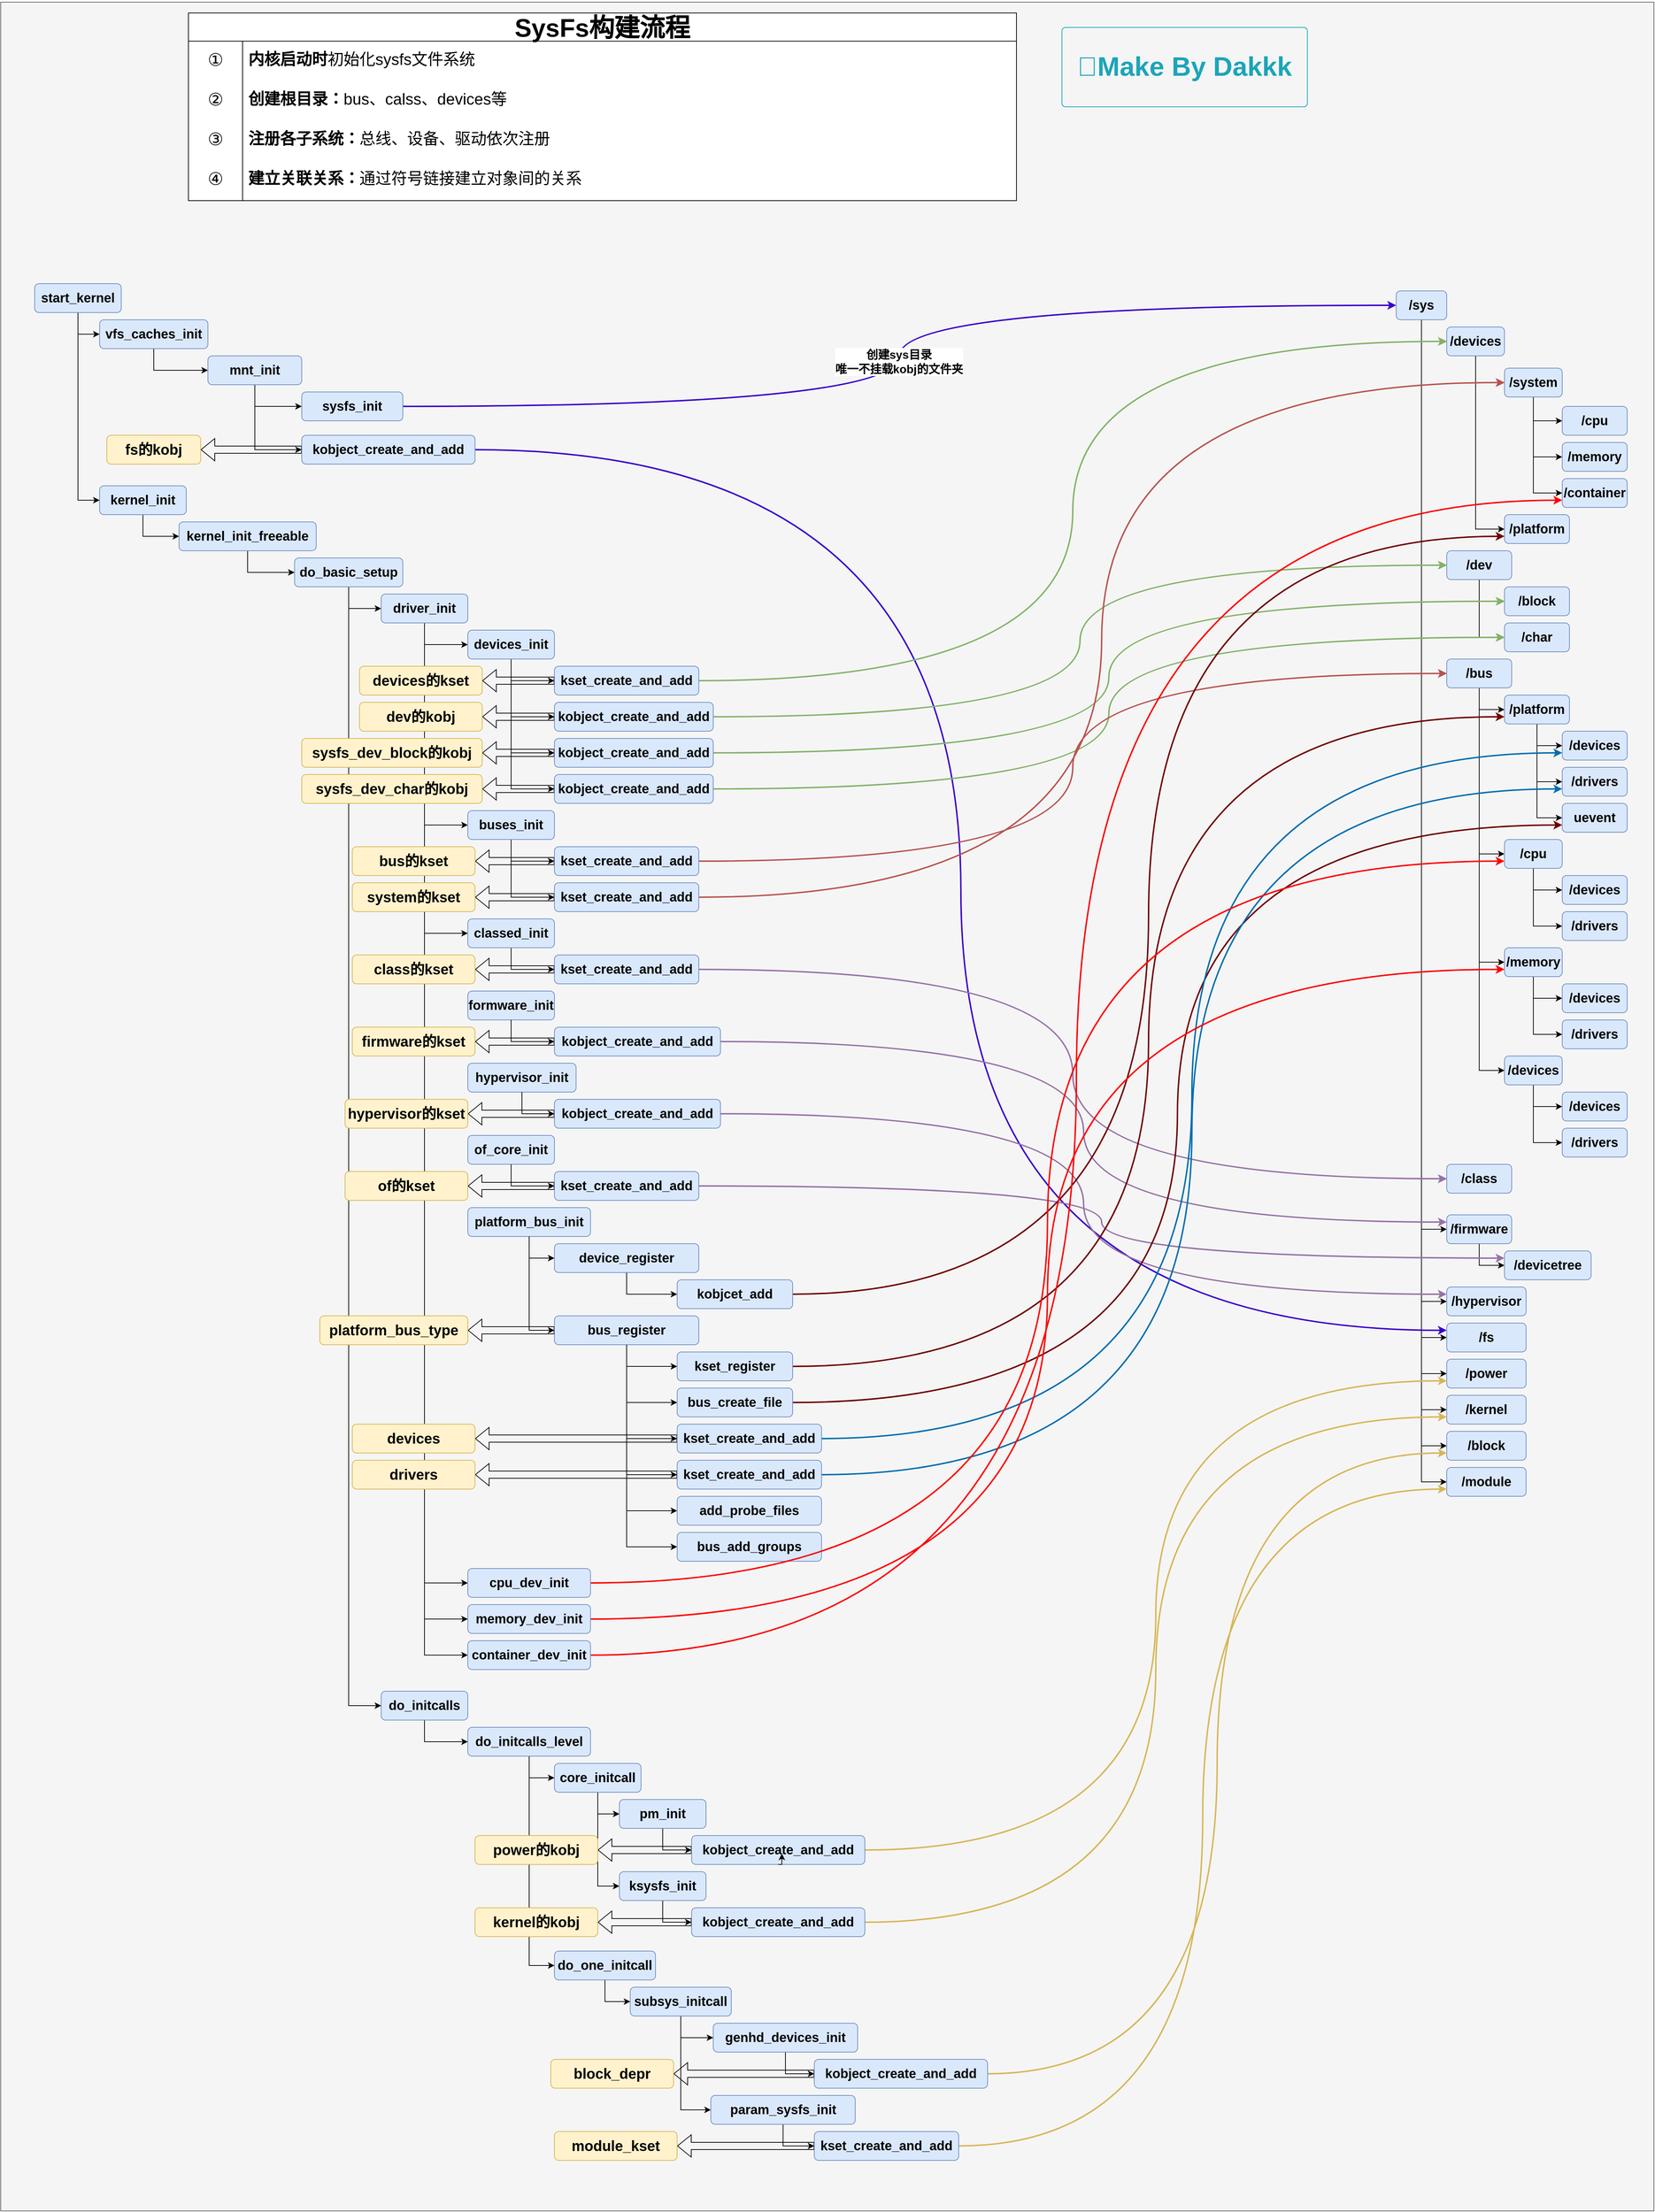 <mxfile version="27.0.9">
  <diagram name="第 1 页" id="WauzvucMdUXQNRYvtlm7">
    <mxGraphModel dx="3756" dy="2184" grid="1" gridSize="10" guides="1" tooltips="1" connect="1" arrows="1" fold="1" page="1" pageScale="1" pageWidth="1169" pageHeight="1654" math="0" shadow="0">
      <root>
        <mxCell id="0" />
        <mxCell id="1" parent="0" />
        <mxCell id="9Uqfcl2duKlNiUXf_q_9-1" value="" style="rounded=0;whiteSpace=wrap;html=1;fontSize=14;fillColor=#f5f5f5;strokeColor=#666666;fontColor=#333333;" parent="1" vertex="1">
          <mxGeometry x="30" y="15" width="2290" height="3060" as="geometry" />
        </mxCell>
        <mxCell id="9Uqfcl2duKlNiUXf_q_9-3" style="edgeStyle=orthogonalEdgeStyle;rounded=0;orthogonalLoop=1;jettySize=auto;html=1;entryX=0;entryY=0.5;entryDx=0;entryDy=0;" parent="1" source="9Uqfcl2duKlNiUXf_q_9-5" target="9Uqfcl2duKlNiUXf_q_9-7" edge="1">
          <mxGeometry relative="1" as="geometry" />
        </mxCell>
        <mxCell id="9Uqfcl2duKlNiUXf_q_9-4" style="edgeStyle=orthogonalEdgeStyle;rounded=0;orthogonalLoop=1;jettySize=auto;html=1;entryX=0;entryY=0.5;entryDx=0;entryDy=0;" parent="1" source="9Uqfcl2duKlNiUXf_q_9-5" target="9Uqfcl2duKlNiUXf_q_9-85" edge="1">
          <mxGeometry relative="1" as="geometry" />
        </mxCell>
        <mxCell id="9Uqfcl2duKlNiUXf_q_9-5" value="&lt;h2&gt;start_kernel&lt;/h2&gt;" style="rounded=1;whiteSpace=wrap;html=1;fillColor=#dae8fc;strokeColor=#6c8ebf;fontStyle=1" parent="1" vertex="1">
          <mxGeometry x="77" y="405" width="120" height="40" as="geometry" />
        </mxCell>
        <mxCell id="9Uqfcl2duKlNiUXf_q_9-6" style="edgeStyle=orthogonalEdgeStyle;rounded=0;orthogonalLoop=1;jettySize=auto;html=1;entryX=0;entryY=0.5;entryDx=0;entryDy=0;" parent="1" source="9Uqfcl2duKlNiUXf_q_9-7" target="9Uqfcl2duKlNiUXf_q_9-76" edge="1">
          <mxGeometry relative="1" as="geometry" />
        </mxCell>
        <mxCell id="9Uqfcl2duKlNiUXf_q_9-7" value="&lt;h2&gt;vfs_caches_init&lt;/h2&gt;" style="rounded=1;whiteSpace=wrap;html=1;fillColor=#dae8fc;strokeColor=#6c8ebf;fontStyle=1" parent="1" vertex="1">
          <mxGeometry x="167" y="455" width="150" height="40" as="geometry" />
        </mxCell>
        <mxCell id="9Uqfcl2duKlNiUXf_q_9-8" style="edgeStyle=orthogonalEdgeStyle;rounded=0;orthogonalLoop=1;jettySize=auto;html=1;entryX=0;entryY=0.5;entryDx=0;entryDy=0;" parent="1" source="9Uqfcl2duKlNiUXf_q_9-19" target="9Uqfcl2duKlNiUXf_q_9-22" edge="1">
          <mxGeometry relative="1" as="geometry" />
        </mxCell>
        <mxCell id="9Uqfcl2duKlNiUXf_q_9-9" style="edgeStyle=orthogonalEdgeStyle;rounded=0;orthogonalLoop=1;jettySize=auto;html=1;entryX=0;entryY=0.5;entryDx=0;entryDy=0;" parent="1" source="9Uqfcl2duKlNiUXf_q_9-19" target="9Uqfcl2duKlNiUXf_q_9-33" edge="1">
          <mxGeometry relative="1" as="geometry" />
        </mxCell>
        <mxCell id="9Uqfcl2duKlNiUXf_q_9-10" style="edgeStyle=orthogonalEdgeStyle;rounded=0;orthogonalLoop=1;jettySize=auto;html=1;entryX=0;entryY=0.5;entryDx=0;entryDy=0;" parent="1" source="9Uqfcl2duKlNiUXf_q_9-19" target="9Uqfcl2duKlNiUXf_q_9-41" edge="1">
          <mxGeometry relative="1" as="geometry" />
        </mxCell>
        <mxCell id="9Uqfcl2duKlNiUXf_q_9-11" style="edgeStyle=orthogonalEdgeStyle;rounded=0;orthogonalLoop=1;jettySize=auto;html=1;entryX=0;entryY=0.5;entryDx=0;entryDy=0;" parent="1" source="9Uqfcl2duKlNiUXf_q_9-19" target="9Uqfcl2duKlNiUXf_q_9-64" edge="1">
          <mxGeometry relative="1" as="geometry" />
        </mxCell>
        <mxCell id="9Uqfcl2duKlNiUXf_q_9-12" style="edgeStyle=orthogonalEdgeStyle;rounded=0;orthogonalLoop=1;jettySize=auto;html=1;entryX=0;entryY=0.5;entryDx=0;entryDy=0;" parent="1" source="9Uqfcl2duKlNiUXf_q_9-19" target="9Uqfcl2duKlNiUXf_q_9-66" edge="1">
          <mxGeometry relative="1" as="geometry" />
        </mxCell>
        <mxCell id="9Uqfcl2duKlNiUXf_q_9-13" style="edgeStyle=orthogonalEdgeStyle;rounded=0;orthogonalLoop=1;jettySize=auto;html=1;entryX=0;entryY=0.5;entryDx=0;entryDy=0;" parent="1" source="9Uqfcl2duKlNiUXf_q_9-19" target="9Uqfcl2duKlNiUXf_q_9-68" edge="1">
          <mxGeometry relative="1" as="geometry" />
        </mxCell>
        <mxCell id="9Uqfcl2duKlNiUXf_q_9-14" style="edgeStyle=orthogonalEdgeStyle;rounded=0;orthogonalLoop=1;jettySize=auto;html=1;entryX=0;entryY=0.5;entryDx=0;entryDy=0;" parent="1" source="9Uqfcl2duKlNiUXf_q_9-19" target="9Uqfcl2duKlNiUXf_q_9-69" edge="1">
          <mxGeometry relative="1" as="geometry" />
        </mxCell>
        <mxCell id="9Uqfcl2duKlNiUXf_q_9-15" style="edgeStyle=orthogonalEdgeStyle;rounded=0;orthogonalLoop=1;jettySize=auto;html=1;entryX=0;entryY=0.5;entryDx=0;entryDy=0;" parent="1" source="9Uqfcl2duKlNiUXf_q_9-19" target="9Uqfcl2duKlNiUXf_q_9-70" edge="1">
          <mxGeometry relative="1" as="geometry" />
        </mxCell>
        <mxCell id="9Uqfcl2duKlNiUXf_q_9-16" style="edgeStyle=orthogonalEdgeStyle;rounded=0;orthogonalLoop=1;jettySize=auto;html=1;entryX=0;entryY=0.5;entryDx=0;entryDy=0;" parent="1" source="9Uqfcl2duKlNiUXf_q_9-19" target="9Uqfcl2duKlNiUXf_q_9-71" edge="1">
          <mxGeometry relative="1" as="geometry" />
        </mxCell>
        <mxCell id="9Uqfcl2duKlNiUXf_q_9-17" style="edgeStyle=orthogonalEdgeStyle;rounded=0;orthogonalLoop=1;jettySize=auto;html=1;entryX=0;entryY=0.5;entryDx=0;entryDy=0;" parent="1" source="9Uqfcl2duKlNiUXf_q_9-19" target="9Uqfcl2duKlNiUXf_q_9-72" edge="1">
          <mxGeometry relative="1" as="geometry" />
        </mxCell>
        <mxCell id="9Uqfcl2duKlNiUXf_q_9-18" style="edgeStyle=orthogonalEdgeStyle;rounded=0;orthogonalLoop=1;jettySize=auto;html=1;entryX=0;entryY=0.5;entryDx=0;entryDy=0;" parent="1" source="9Uqfcl2duKlNiUXf_q_9-19" target="9Uqfcl2duKlNiUXf_q_9-73" edge="1">
          <mxGeometry relative="1" as="geometry" />
        </mxCell>
        <mxCell id="9Uqfcl2duKlNiUXf_q_9-19" value="&lt;h2&gt;/sys&lt;/h2&gt;" style="rounded=1;whiteSpace=wrap;html=1;fillColor=#dae8fc;strokeColor=#6c8ebf;fontStyle=1" parent="1" vertex="1">
          <mxGeometry x="1963" y="415" width="70" height="40" as="geometry" />
        </mxCell>
        <mxCell id="9Uqfcl2duKlNiUXf_q_9-20" style="edgeStyle=orthogonalEdgeStyle;rounded=0;orthogonalLoop=1;jettySize=auto;html=1;entryX=0;entryY=0.5;entryDx=0;entryDy=0;" parent="1" source="9Uqfcl2duKlNiUXf_q_9-22" target="9Uqfcl2duKlNiUXf_q_9-26" edge="1">
          <mxGeometry relative="1" as="geometry" />
        </mxCell>
        <mxCell id="9Uqfcl2duKlNiUXf_q_9-21" style="edgeStyle=orthogonalEdgeStyle;rounded=0;orthogonalLoop=1;jettySize=auto;html=1;entryX=0;entryY=0.5;entryDx=0;entryDy=0;" parent="1" source="9Uqfcl2duKlNiUXf_q_9-22" target="9Uqfcl2duKlNiUXf_q_9-30" edge="1">
          <mxGeometry relative="1" as="geometry" />
        </mxCell>
        <mxCell id="9Uqfcl2duKlNiUXf_q_9-22" value="&lt;h2&gt;/devices&lt;/h2&gt;" style="rounded=1;whiteSpace=wrap;html=1;fillColor=#dae8fc;strokeColor=#6c8ebf;fontStyle=1" parent="1" vertex="1">
          <mxGeometry x="2033" y="465" width="80" height="40" as="geometry" />
        </mxCell>
        <mxCell id="9Uqfcl2duKlNiUXf_q_9-23" style="edgeStyle=orthogonalEdgeStyle;rounded=0;orthogonalLoop=1;jettySize=auto;html=1;entryX=0;entryY=0.5;entryDx=0;entryDy=0;" parent="1" source="9Uqfcl2duKlNiUXf_q_9-26" target="9Uqfcl2duKlNiUXf_q_9-27" edge="1">
          <mxGeometry relative="1" as="geometry" />
        </mxCell>
        <mxCell id="9Uqfcl2duKlNiUXf_q_9-24" style="edgeStyle=orthogonalEdgeStyle;rounded=0;orthogonalLoop=1;jettySize=auto;html=1;entryX=0;entryY=0.5;entryDx=0;entryDy=0;" parent="1" source="9Uqfcl2duKlNiUXf_q_9-26" target="9Uqfcl2duKlNiUXf_q_9-28" edge="1">
          <mxGeometry relative="1" as="geometry" />
        </mxCell>
        <mxCell id="9Uqfcl2duKlNiUXf_q_9-25" style="edgeStyle=orthogonalEdgeStyle;rounded=0;orthogonalLoop=1;jettySize=auto;html=1;entryX=0;entryY=0.5;entryDx=0;entryDy=0;" parent="1" source="9Uqfcl2duKlNiUXf_q_9-26" target="9Uqfcl2duKlNiUXf_q_9-29" edge="1">
          <mxGeometry relative="1" as="geometry" />
        </mxCell>
        <mxCell id="9Uqfcl2duKlNiUXf_q_9-26" value="&lt;h2&gt;/system&lt;/h2&gt;" style="rounded=1;whiteSpace=wrap;html=1;fillColor=#dae8fc;strokeColor=#6c8ebf;fontStyle=1" parent="1" vertex="1">
          <mxGeometry x="2113" y="522" width="80" height="40" as="geometry" />
        </mxCell>
        <mxCell id="9Uqfcl2duKlNiUXf_q_9-27" value="&lt;h2&gt;/cpu&lt;/h2&gt;" style="rounded=1;whiteSpace=wrap;html=1;fillColor=#dae8fc;strokeColor=#6c8ebf;fontStyle=1" parent="1" vertex="1">
          <mxGeometry x="2193" y="575" width="90" height="40" as="geometry" />
        </mxCell>
        <mxCell id="9Uqfcl2duKlNiUXf_q_9-28" value="&lt;h2&gt;/memory&lt;/h2&gt;" style="rounded=1;whiteSpace=wrap;html=1;fillColor=#dae8fc;strokeColor=#6c8ebf;fontStyle=1" parent="1" vertex="1">
          <mxGeometry x="2193" y="625" width="90" height="40" as="geometry" />
        </mxCell>
        <mxCell id="9Uqfcl2duKlNiUXf_q_9-29" value="&lt;h2&gt;/container&lt;/h2&gt;" style="rounded=1;whiteSpace=wrap;html=1;fillColor=#dae8fc;strokeColor=#6c8ebf;fontStyle=1" parent="1" vertex="1">
          <mxGeometry x="2193" y="675" width="90" height="40" as="geometry" />
        </mxCell>
        <mxCell id="9Uqfcl2duKlNiUXf_q_9-30" value="&lt;h2&gt;/platform&lt;/h2&gt;" style="rounded=1;whiteSpace=wrap;html=1;fillColor=#dae8fc;strokeColor=#6c8ebf;fontStyle=1" parent="1" vertex="1">
          <mxGeometry x="2113" y="725" width="90" height="40" as="geometry" />
        </mxCell>
        <mxCell id="9Uqfcl2duKlNiUXf_q_9-31" style="edgeStyle=orthogonalEdgeStyle;rounded=0;orthogonalLoop=1;jettySize=auto;html=1;entryX=0;entryY=0.5;entryDx=0;entryDy=0;" parent="1" source="9Uqfcl2duKlNiUXf_q_9-33" target="9Uqfcl2duKlNiUXf_q_9-34" edge="1">
          <mxGeometry relative="1" as="geometry" />
        </mxCell>
        <mxCell id="9Uqfcl2duKlNiUXf_q_9-32" style="edgeStyle=orthogonalEdgeStyle;rounded=0;orthogonalLoop=1;jettySize=auto;html=1;entryX=0;entryY=0.5;entryDx=0;entryDy=0;" parent="1" source="9Uqfcl2duKlNiUXf_q_9-33" target="9Uqfcl2duKlNiUXf_q_9-35" edge="1">
          <mxGeometry relative="1" as="geometry" />
        </mxCell>
        <mxCell id="9Uqfcl2duKlNiUXf_q_9-33" value="&lt;h2&gt;/dev&lt;/h2&gt;" style="rounded=1;whiteSpace=wrap;html=1;fillColor=#dae8fc;strokeColor=#6c8ebf;fontStyle=1" parent="1" vertex="1">
          <mxGeometry x="2033" y="775" width="90" height="40" as="geometry" />
        </mxCell>
        <mxCell id="9Uqfcl2duKlNiUXf_q_9-34" value="&lt;h2&gt;/block&lt;/h2&gt;" style="rounded=1;whiteSpace=wrap;html=1;fillColor=#dae8fc;strokeColor=#6c8ebf;fontStyle=1" parent="1" vertex="1">
          <mxGeometry x="2113" y="825" width="90" height="40" as="geometry" />
        </mxCell>
        <mxCell id="9Uqfcl2duKlNiUXf_q_9-35" value="&lt;h2&gt;/char&lt;/h2&gt;" style="rounded=1;whiteSpace=wrap;html=1;fillColor=#dae8fc;strokeColor=#6c8ebf;fontStyle=1" parent="1" vertex="1">
          <mxGeometry x="2113" y="875" width="90" height="40" as="geometry" />
        </mxCell>
        <mxCell id="9Uqfcl2duKlNiUXf_q_9-37" style="edgeStyle=orthogonalEdgeStyle;rounded=0;orthogonalLoop=1;jettySize=auto;html=1;entryX=0;entryY=0.5;entryDx=0;entryDy=0;" parent="1" source="9Uqfcl2duKlNiUXf_q_9-41" target="9Uqfcl2duKlNiUXf_q_9-45" edge="1">
          <mxGeometry relative="1" as="geometry" />
        </mxCell>
        <mxCell id="9Uqfcl2duKlNiUXf_q_9-38" style="edgeStyle=orthogonalEdgeStyle;rounded=0;orthogonalLoop=1;jettySize=auto;html=1;entryX=0;entryY=0.5;entryDx=0;entryDy=0;" parent="1" source="9Uqfcl2duKlNiUXf_q_9-41" target="9Uqfcl2duKlNiUXf_q_9-51" edge="1">
          <mxGeometry relative="1" as="geometry" />
        </mxCell>
        <mxCell id="9Uqfcl2duKlNiUXf_q_9-39" style="edgeStyle=orthogonalEdgeStyle;rounded=0;orthogonalLoop=1;jettySize=auto;html=1;entryX=0;entryY=0.5;entryDx=0;entryDy=0;" parent="1" source="9Uqfcl2duKlNiUXf_q_9-41" target="9Uqfcl2duKlNiUXf_q_9-56" edge="1">
          <mxGeometry relative="1" as="geometry" />
        </mxCell>
        <mxCell id="9Uqfcl2duKlNiUXf_q_9-40" style="edgeStyle=orthogonalEdgeStyle;rounded=0;orthogonalLoop=1;jettySize=auto;html=1;entryX=0;entryY=0.5;entryDx=0;entryDy=0;" parent="1" source="9Uqfcl2duKlNiUXf_q_9-41" target="9Uqfcl2duKlNiUXf_q_9-61" edge="1">
          <mxGeometry relative="1" as="geometry" />
        </mxCell>
        <mxCell id="9Uqfcl2duKlNiUXf_q_9-41" value="&lt;h2&gt;/bus&lt;/h2&gt;" style="rounded=1;whiteSpace=wrap;html=1;fillColor=#dae8fc;strokeColor=#6c8ebf;fontStyle=1" parent="1" vertex="1">
          <mxGeometry x="2033" y="925" width="90" height="40" as="geometry" />
        </mxCell>
        <mxCell id="9Uqfcl2duKlNiUXf_q_9-42" style="edgeStyle=orthogonalEdgeStyle;rounded=0;orthogonalLoop=1;jettySize=auto;html=1;entryX=0;entryY=0.5;entryDx=0;entryDy=0;" parent="1" source="9Uqfcl2duKlNiUXf_q_9-45" target="9Uqfcl2duKlNiUXf_q_9-46" edge="1">
          <mxGeometry relative="1" as="geometry" />
        </mxCell>
        <mxCell id="9Uqfcl2duKlNiUXf_q_9-43" style="edgeStyle=orthogonalEdgeStyle;rounded=0;orthogonalLoop=1;jettySize=auto;html=1;entryX=0;entryY=0.5;entryDx=0;entryDy=0;" parent="1" source="9Uqfcl2duKlNiUXf_q_9-45" target="9Uqfcl2duKlNiUXf_q_9-47" edge="1">
          <mxGeometry relative="1" as="geometry" />
        </mxCell>
        <mxCell id="9Uqfcl2duKlNiUXf_q_9-44" style="edgeStyle=orthogonalEdgeStyle;rounded=0;orthogonalLoop=1;jettySize=auto;html=1;entryX=0;entryY=0.5;entryDx=0;entryDy=0;" parent="1" source="9Uqfcl2duKlNiUXf_q_9-45" target="9Uqfcl2duKlNiUXf_q_9-48" edge="1">
          <mxGeometry relative="1" as="geometry" />
        </mxCell>
        <mxCell id="9Uqfcl2duKlNiUXf_q_9-45" value="&lt;h2&gt;/platform&lt;/h2&gt;" style="rounded=1;whiteSpace=wrap;html=1;fillColor=#dae8fc;strokeColor=#6c8ebf;fontStyle=1" parent="1" vertex="1">
          <mxGeometry x="2113" y="975" width="90" height="40" as="geometry" />
        </mxCell>
        <mxCell id="9Uqfcl2duKlNiUXf_q_9-46" value="&lt;h2&gt;/devices&lt;/h2&gt;" style="rounded=1;whiteSpace=wrap;html=1;fillColor=#dae8fc;strokeColor=#6c8ebf;fontStyle=1" parent="1" vertex="1">
          <mxGeometry x="2193" y="1025" width="90" height="40" as="geometry" />
        </mxCell>
        <mxCell id="9Uqfcl2duKlNiUXf_q_9-47" value="&lt;h2&gt;/drivers&lt;/h2&gt;" style="rounded=1;whiteSpace=wrap;html=1;fillColor=#dae8fc;strokeColor=#6c8ebf;fontStyle=1" parent="1" vertex="1">
          <mxGeometry x="2193" y="1075" width="90" height="40" as="geometry" />
        </mxCell>
        <mxCell id="9Uqfcl2duKlNiUXf_q_9-48" value="&lt;h2&gt;uevent&lt;/h2&gt;" style="rounded=1;whiteSpace=wrap;html=1;fillColor=#dae8fc;strokeColor=#6c8ebf;fontStyle=1" parent="1" vertex="1">
          <mxGeometry x="2193" y="1125" width="90" height="40" as="geometry" />
        </mxCell>
        <mxCell id="9Uqfcl2duKlNiUXf_q_9-49" style="edgeStyle=orthogonalEdgeStyle;rounded=0;orthogonalLoop=1;jettySize=auto;html=1;entryX=0;entryY=0.5;entryDx=0;entryDy=0;" parent="1" source="9Uqfcl2duKlNiUXf_q_9-51" target="9Uqfcl2duKlNiUXf_q_9-52" edge="1">
          <mxGeometry relative="1" as="geometry" />
        </mxCell>
        <mxCell id="9Uqfcl2duKlNiUXf_q_9-50" style="edgeStyle=orthogonalEdgeStyle;rounded=0;orthogonalLoop=1;jettySize=auto;html=1;entryX=0;entryY=0.5;entryDx=0;entryDy=0;" parent="1" source="9Uqfcl2duKlNiUXf_q_9-51" target="9Uqfcl2duKlNiUXf_q_9-53" edge="1">
          <mxGeometry relative="1" as="geometry" />
        </mxCell>
        <mxCell id="9Uqfcl2duKlNiUXf_q_9-51" value="&lt;h2&gt;/cpu&lt;/h2&gt;" style="rounded=1;whiteSpace=wrap;html=1;fillColor=#dae8fc;strokeColor=#6c8ebf;fontStyle=1" parent="1" vertex="1">
          <mxGeometry x="2113" y="1175" width="80" height="40" as="geometry" />
        </mxCell>
        <mxCell id="9Uqfcl2duKlNiUXf_q_9-52" value="&lt;h2&gt;/devices&lt;/h2&gt;" style="rounded=1;whiteSpace=wrap;html=1;fillColor=#dae8fc;strokeColor=#6c8ebf;fontStyle=1" parent="1" vertex="1">
          <mxGeometry x="2193" y="1225" width="90" height="40" as="geometry" />
        </mxCell>
        <mxCell id="9Uqfcl2duKlNiUXf_q_9-53" value="&lt;h2&gt;/drivers&lt;/h2&gt;" style="rounded=1;whiteSpace=wrap;html=1;fillColor=#dae8fc;strokeColor=#6c8ebf;fontStyle=1" parent="1" vertex="1">
          <mxGeometry x="2193" y="1275" width="90" height="40" as="geometry" />
        </mxCell>
        <mxCell id="9Uqfcl2duKlNiUXf_q_9-54" style="edgeStyle=orthogonalEdgeStyle;rounded=0;orthogonalLoop=1;jettySize=auto;html=1;entryX=0;entryY=0.5;entryDx=0;entryDy=0;" parent="1" source="9Uqfcl2duKlNiUXf_q_9-56" target="9Uqfcl2duKlNiUXf_q_9-57" edge="1">
          <mxGeometry relative="1" as="geometry" />
        </mxCell>
        <mxCell id="9Uqfcl2duKlNiUXf_q_9-55" style="edgeStyle=orthogonalEdgeStyle;rounded=0;orthogonalLoop=1;jettySize=auto;html=1;entryX=0;entryY=0.5;entryDx=0;entryDy=0;" parent="1" source="9Uqfcl2duKlNiUXf_q_9-56" target="9Uqfcl2duKlNiUXf_q_9-58" edge="1">
          <mxGeometry relative="1" as="geometry" />
        </mxCell>
        <mxCell id="9Uqfcl2duKlNiUXf_q_9-56" value="&lt;h2&gt;/memory&lt;/h2&gt;" style="rounded=1;whiteSpace=wrap;html=1;fillColor=#dae8fc;strokeColor=#6c8ebf;fontStyle=1" parent="1" vertex="1">
          <mxGeometry x="2113" y="1325" width="80" height="40" as="geometry" />
        </mxCell>
        <mxCell id="9Uqfcl2duKlNiUXf_q_9-57" value="&lt;h2&gt;/devices&lt;/h2&gt;" style="rounded=1;whiteSpace=wrap;html=1;fillColor=#dae8fc;strokeColor=#6c8ebf;fontStyle=1" parent="1" vertex="1">
          <mxGeometry x="2193" y="1375" width="90" height="40" as="geometry" />
        </mxCell>
        <mxCell id="9Uqfcl2duKlNiUXf_q_9-58" value="&lt;h2&gt;/drivers&lt;/h2&gt;" style="rounded=1;whiteSpace=wrap;html=1;fillColor=#dae8fc;strokeColor=#6c8ebf;fontStyle=1" parent="1" vertex="1">
          <mxGeometry x="2193" y="1425" width="90" height="40" as="geometry" />
        </mxCell>
        <mxCell id="9Uqfcl2duKlNiUXf_q_9-59" style="edgeStyle=orthogonalEdgeStyle;rounded=0;orthogonalLoop=1;jettySize=auto;html=1;entryX=0;entryY=0.5;entryDx=0;entryDy=0;" parent="1" source="9Uqfcl2duKlNiUXf_q_9-61" target="9Uqfcl2duKlNiUXf_q_9-62" edge="1">
          <mxGeometry relative="1" as="geometry" />
        </mxCell>
        <mxCell id="9Uqfcl2duKlNiUXf_q_9-60" style="edgeStyle=orthogonalEdgeStyle;rounded=0;orthogonalLoop=1;jettySize=auto;html=1;entryX=0;entryY=0.5;entryDx=0;entryDy=0;" parent="1" source="9Uqfcl2duKlNiUXf_q_9-61" target="9Uqfcl2duKlNiUXf_q_9-63" edge="1">
          <mxGeometry relative="1" as="geometry" />
        </mxCell>
        <mxCell id="9Uqfcl2duKlNiUXf_q_9-61" value="&lt;h2&gt;/devices&lt;/h2&gt;" style="rounded=1;whiteSpace=wrap;html=1;fillColor=#dae8fc;strokeColor=#6c8ebf;fontStyle=1" parent="1" vertex="1">
          <mxGeometry x="2113" y="1475" width="80" height="40" as="geometry" />
        </mxCell>
        <mxCell id="9Uqfcl2duKlNiUXf_q_9-62" value="&lt;h2&gt;/devices&lt;/h2&gt;" style="rounded=1;whiteSpace=wrap;html=1;fillColor=#dae8fc;strokeColor=#6c8ebf;fontStyle=1" parent="1" vertex="1">
          <mxGeometry x="2193" y="1525" width="90" height="40" as="geometry" />
        </mxCell>
        <mxCell id="9Uqfcl2duKlNiUXf_q_9-63" value="&lt;h2&gt;/drivers&lt;/h2&gt;" style="rounded=1;whiteSpace=wrap;html=1;fillColor=#dae8fc;strokeColor=#6c8ebf;fontStyle=1" parent="1" vertex="1">
          <mxGeometry x="2193" y="1575" width="90" height="40" as="geometry" />
        </mxCell>
        <mxCell id="9Uqfcl2duKlNiUXf_q_9-64" value="&lt;h2&gt;/class&lt;/h2&gt;" style="rounded=1;whiteSpace=wrap;html=1;fillColor=#dae8fc;strokeColor=#6c8ebf;fontStyle=1" parent="1" vertex="1">
          <mxGeometry x="2033" y="1625" width="90" height="40" as="geometry" />
        </mxCell>
        <mxCell id="9Uqfcl2duKlNiUXf_q_9-65" style="edgeStyle=orthogonalEdgeStyle;rounded=0;orthogonalLoop=1;jettySize=auto;html=1;entryX=0;entryY=0.5;entryDx=0;entryDy=0;" parent="1" source="9Uqfcl2duKlNiUXf_q_9-66" target="9Uqfcl2duKlNiUXf_q_9-67" edge="1">
          <mxGeometry relative="1" as="geometry" />
        </mxCell>
        <mxCell id="9Uqfcl2duKlNiUXf_q_9-66" value="&lt;h2&gt;/firmware&lt;/h2&gt;" style="rounded=1;whiteSpace=wrap;html=1;fillColor=#dae8fc;strokeColor=#6c8ebf;fontStyle=1" parent="1" vertex="1">
          <mxGeometry x="2033" y="1695" width="90" height="40" as="geometry" />
        </mxCell>
        <mxCell id="9Uqfcl2duKlNiUXf_q_9-67" value="&lt;h2&gt;/devicetree&lt;/h2&gt;" style="rounded=1;whiteSpace=wrap;html=1;fillColor=#dae8fc;strokeColor=#6c8ebf;fontStyle=1" parent="1" vertex="1">
          <mxGeometry x="2113" y="1745" width="120" height="40" as="geometry" />
        </mxCell>
        <mxCell id="9Uqfcl2duKlNiUXf_q_9-68" value="&lt;h2&gt;/hypervisor&lt;/h2&gt;" style="rounded=1;whiteSpace=wrap;html=1;fillColor=#dae8fc;strokeColor=#6c8ebf;fontStyle=1" parent="1" vertex="1">
          <mxGeometry x="2033" y="1795" width="110" height="40" as="geometry" />
        </mxCell>
        <mxCell id="9Uqfcl2duKlNiUXf_q_9-69" value="&lt;h2&gt;/fs&lt;/h2&gt;" style="rounded=1;whiteSpace=wrap;html=1;fillColor=#dae8fc;strokeColor=#6c8ebf;fontStyle=1" parent="1" vertex="1">
          <mxGeometry x="2033" y="1845" width="110" height="40" as="geometry" />
        </mxCell>
        <mxCell id="9Uqfcl2duKlNiUXf_q_9-70" value="&lt;h2&gt;/power&lt;/h2&gt;" style="rounded=1;whiteSpace=wrap;html=1;fillColor=#dae8fc;strokeColor=#6c8ebf;fontStyle=1" parent="1" vertex="1">
          <mxGeometry x="2033" y="1895" width="110" height="40" as="geometry" />
        </mxCell>
        <mxCell id="9Uqfcl2duKlNiUXf_q_9-71" value="&lt;h2&gt;/kernel&lt;/h2&gt;" style="rounded=1;whiteSpace=wrap;html=1;fillColor=#dae8fc;strokeColor=#6c8ebf;fontStyle=1" parent="1" vertex="1">
          <mxGeometry x="2033" y="1945" width="110" height="40" as="geometry" />
        </mxCell>
        <mxCell id="9Uqfcl2duKlNiUXf_q_9-72" value="&lt;h2&gt;/block&lt;/h2&gt;" style="rounded=1;whiteSpace=wrap;html=1;fillColor=#dae8fc;strokeColor=#6c8ebf;fontStyle=1" parent="1" vertex="1">
          <mxGeometry x="2033" y="1995" width="110" height="40" as="geometry" />
        </mxCell>
        <mxCell id="9Uqfcl2duKlNiUXf_q_9-73" value="&lt;h2&gt;/module&lt;/h2&gt;" style="rounded=1;whiteSpace=wrap;html=1;fillColor=#dae8fc;strokeColor=#6c8ebf;fontStyle=1" parent="1" vertex="1">
          <mxGeometry x="2033" y="2045" width="110" height="40" as="geometry" />
        </mxCell>
        <mxCell id="9Uqfcl2duKlNiUXf_q_9-74" style="edgeStyle=orthogonalEdgeStyle;rounded=0;orthogonalLoop=1;jettySize=auto;html=1;entryX=0;entryY=0.5;entryDx=0;entryDy=0;" parent="1" source="9Uqfcl2duKlNiUXf_q_9-76" target="9Uqfcl2duKlNiUXf_q_9-79" edge="1">
          <mxGeometry relative="1" as="geometry" />
        </mxCell>
        <mxCell id="9Uqfcl2duKlNiUXf_q_9-75" style="edgeStyle=orthogonalEdgeStyle;rounded=0;orthogonalLoop=1;jettySize=auto;html=1;entryX=0;entryY=0.5;entryDx=0;entryDy=0;" parent="1" source="9Uqfcl2duKlNiUXf_q_9-76" target="9Uqfcl2duKlNiUXf_q_9-82" edge="1">
          <mxGeometry relative="1" as="geometry" />
        </mxCell>
        <mxCell id="9Uqfcl2duKlNiUXf_q_9-76" value="&lt;h2&gt;mnt_init&lt;/h2&gt;" style="rounded=1;whiteSpace=wrap;html=1;fillColor=#dae8fc;strokeColor=#6c8ebf;fontStyle=1" parent="1" vertex="1">
          <mxGeometry x="317" y="505" width="130" height="40" as="geometry" />
        </mxCell>
        <mxCell id="9Uqfcl2duKlNiUXf_q_9-77" style="edgeStyle=orthogonalEdgeStyle;rounded=0;orthogonalLoop=1;jettySize=auto;html=1;entryX=0;entryY=0.5;entryDx=0;entryDy=0;curved=1;fillColor=#6a00ff;strokeColor=#3700CC;strokeWidth=2;" parent="1" source="9Uqfcl2duKlNiUXf_q_9-79" target="9Uqfcl2duKlNiUXf_q_9-19" edge="1">
          <mxGeometry relative="1" as="geometry" />
        </mxCell>
        <mxCell id="9Uqfcl2duKlNiUXf_q_9-78" value="&lt;font style=&quot;font-size: 16px;&quot;&gt;&lt;b&gt;创建sys目录&lt;br&gt;唯一不挂载kobj的文件夹&lt;/b&gt;&lt;/font&gt;" style="edgeLabel;html=1;align=center;verticalAlign=middle;resizable=0;points=[];" parent="9Uqfcl2duKlNiUXf_q_9-77" vertex="1" connectable="0">
          <mxGeometry x="-0.012" y="1" relative="1" as="geometry">
            <mxPoint y="-1" as="offset" />
          </mxGeometry>
        </mxCell>
        <mxCell id="9Uqfcl2duKlNiUXf_q_9-79" value="&lt;h2&gt;sysfs_init&lt;/h2&gt;" style="rounded=1;whiteSpace=wrap;html=1;fillColor=#dae8fc;strokeColor=#6c8ebf;fontStyle=1" parent="1" vertex="1">
          <mxGeometry x="447" y="555" width="140" height="40" as="geometry" />
        </mxCell>
        <mxCell id="9Uqfcl2duKlNiUXf_q_9-80" style="edgeStyle=orthogonalEdgeStyle;rounded=0;orthogonalLoop=1;jettySize=auto;html=1;entryX=0;entryY=0.25;entryDx=0;entryDy=0;curved=1;fillColor=#6a00ff;strokeColor=#3700CC;strokeWidth=2;" parent="1" source="9Uqfcl2duKlNiUXf_q_9-82" target="9Uqfcl2duKlNiUXf_q_9-69" edge="1">
          <mxGeometry relative="1" as="geometry" />
        </mxCell>
        <mxCell id="9Uqfcl2duKlNiUXf_q_9-81" value="" style="edgeStyle=orthogonalEdgeStyle;rounded=0;orthogonalLoop=1;jettySize=auto;html=1;shape=flexArrow;shadow=0;" parent="1" source="9Uqfcl2duKlNiUXf_q_9-82" target="9Uqfcl2duKlNiUXf_q_9-83" edge="1">
          <mxGeometry relative="1" as="geometry" />
        </mxCell>
        <mxCell id="9Uqfcl2duKlNiUXf_q_9-82" value="&lt;h2&gt;kobject_create_and_add&lt;/h2&gt;" style="rounded=1;whiteSpace=wrap;html=1;fillColor=#dae8fc;strokeColor=#6c8ebf;fontStyle=1" parent="1" vertex="1">
          <mxGeometry x="447" y="615" width="240" height="40" as="geometry" />
        </mxCell>
        <mxCell id="9Uqfcl2duKlNiUXf_q_9-83" value="&lt;h2&gt;&lt;font style=&quot;font-size: 20px;&quot;&gt;fs的kobj&lt;/font&gt;&lt;/h2&gt;" style="rounded=1;whiteSpace=wrap;html=1;fillColor=#fff2cc;strokeColor=#d6b656;fontStyle=1" parent="1" vertex="1">
          <mxGeometry x="177" y="615" width="130" height="40" as="geometry" />
        </mxCell>
        <mxCell id="9Uqfcl2duKlNiUXf_q_9-84" style="edgeStyle=orthogonalEdgeStyle;rounded=0;orthogonalLoop=1;jettySize=auto;html=1;entryX=0;entryY=0.5;entryDx=0;entryDy=0;" parent="1" source="9Uqfcl2duKlNiUXf_q_9-85" target="9Uqfcl2duKlNiUXf_q_9-87" edge="1">
          <mxGeometry relative="1" as="geometry" />
        </mxCell>
        <mxCell id="9Uqfcl2duKlNiUXf_q_9-85" value="&lt;h2&gt;kernel_init&lt;/h2&gt;" style="rounded=1;whiteSpace=wrap;html=1;fillColor=#dae8fc;strokeColor=#6c8ebf;fontStyle=1" parent="1" vertex="1">
          <mxGeometry x="167" y="685" width="120" height="40" as="geometry" />
        </mxCell>
        <mxCell id="9Uqfcl2duKlNiUXf_q_9-86" style="edgeStyle=orthogonalEdgeStyle;rounded=0;orthogonalLoop=1;jettySize=auto;html=1;entryX=0;entryY=0.5;entryDx=0;entryDy=0;" parent="1" source="9Uqfcl2duKlNiUXf_q_9-87" target="9Uqfcl2duKlNiUXf_q_9-90" edge="1">
          <mxGeometry relative="1" as="geometry" />
        </mxCell>
        <mxCell id="9Uqfcl2duKlNiUXf_q_9-87" value="&lt;h2&gt;kernel_init_freeable&lt;/h2&gt;" style="rounded=1;whiteSpace=wrap;html=1;fillColor=#dae8fc;strokeColor=#6c8ebf;fontStyle=1" parent="1" vertex="1">
          <mxGeometry x="277" y="735" width="190" height="40" as="geometry" />
        </mxCell>
        <mxCell id="9Uqfcl2duKlNiUXf_q_9-88" style="edgeStyle=orthogonalEdgeStyle;rounded=0;orthogonalLoop=1;jettySize=auto;html=1;entryX=0;entryY=0.5;entryDx=0;entryDy=0;" parent="1" source="9Uqfcl2duKlNiUXf_q_9-90" target="9Uqfcl2duKlNiUXf_q_9-165" edge="1">
          <mxGeometry relative="1" as="geometry" />
        </mxCell>
        <mxCell id="9Uqfcl2duKlNiUXf_q_9-89" style="edgeStyle=orthogonalEdgeStyle;rounded=0;orthogonalLoop=1;jettySize=auto;html=1;entryX=0;entryY=0.5;entryDx=0;entryDy=0;" parent="1" source="9Uqfcl2duKlNiUXf_q_9-90" target="9Uqfcl2duKlNiUXf_q_9-97" edge="1">
          <mxGeometry relative="1" as="geometry" />
        </mxCell>
        <mxCell id="9Uqfcl2duKlNiUXf_q_9-90" value="&lt;h2&gt;do_basic_setup&lt;/h2&gt;" style="rounded=1;whiteSpace=wrap;html=1;fillColor=#dae8fc;strokeColor=#6c8ebf;fontStyle=1" parent="1" vertex="1">
          <mxGeometry x="437" y="785" width="150" height="40" as="geometry" />
        </mxCell>
        <mxCell id="9Uqfcl2duKlNiUXf_q_9-91" style="edgeStyle=orthogonalEdgeStyle;rounded=0;orthogonalLoop=1;jettySize=auto;html=1;entryX=0;entryY=0.5;entryDx=0;entryDy=0;" parent="1" source="9Uqfcl2duKlNiUXf_q_9-97" target="9Uqfcl2duKlNiUXf_q_9-102" edge="1">
          <mxGeometry relative="1" as="geometry" />
        </mxCell>
        <mxCell id="9Uqfcl2duKlNiUXf_q_9-92" style="edgeStyle=orthogonalEdgeStyle;rounded=0;orthogonalLoop=1;jettySize=auto;html=1;entryX=0;entryY=0.5;entryDx=0;entryDy=0;" parent="1" source="9Uqfcl2duKlNiUXf_q_9-97" target="9Uqfcl2duKlNiUXf_q_9-117" edge="1">
          <mxGeometry relative="1" as="geometry" />
        </mxCell>
        <mxCell id="9Uqfcl2duKlNiUXf_q_9-93" style="edgeStyle=orthogonalEdgeStyle;rounded=0;orthogonalLoop=1;jettySize=auto;html=1;entryX=0;entryY=0.5;entryDx=0;entryDy=0;" parent="1" source="9Uqfcl2duKlNiUXf_q_9-97" target="9Uqfcl2duKlNiUXf_q_9-125" edge="1">
          <mxGeometry relative="1" as="geometry" />
        </mxCell>
        <mxCell id="9Uqfcl2duKlNiUXf_q_9-94" style="edgeStyle=orthogonalEdgeStyle;rounded=0;orthogonalLoop=1;jettySize=auto;html=1;entryX=0;entryY=0.5;entryDx=0;entryDy=0;" parent="1" source="9Uqfcl2duKlNiUXf_q_9-97" target="9Uqfcl2duKlNiUXf_q_9-161" edge="1">
          <mxGeometry relative="1" as="geometry" />
        </mxCell>
        <mxCell id="9Uqfcl2duKlNiUXf_q_9-195" style="edgeStyle=orthogonalEdgeStyle;rounded=0;orthogonalLoop=1;jettySize=auto;html=1;entryX=0;entryY=0.5;entryDx=0;entryDy=0;" parent="1" source="9Uqfcl2duKlNiUXf_q_9-97" target="9Uqfcl2duKlNiUXf_q_9-162" edge="1">
          <mxGeometry relative="1" as="geometry" />
        </mxCell>
        <mxCell id="9Uqfcl2duKlNiUXf_q_9-196" style="edgeStyle=orthogonalEdgeStyle;rounded=0;orthogonalLoop=1;jettySize=auto;html=1;entryX=0;entryY=0.5;entryDx=0;entryDy=0;" parent="1" source="9Uqfcl2duKlNiUXf_q_9-97" target="9Uqfcl2duKlNiUXf_q_9-163" edge="1">
          <mxGeometry relative="1" as="geometry" />
        </mxCell>
        <mxCell id="9Uqfcl2duKlNiUXf_q_9-97" value="&lt;h2&gt;driver_init&lt;/h2&gt;" style="rounded=1;whiteSpace=wrap;html=1;fillColor=#dae8fc;strokeColor=#6c8ebf;fontStyle=1" parent="1" vertex="1">
          <mxGeometry x="557" y="835" width="120" height="40" as="geometry" />
        </mxCell>
        <mxCell id="9Uqfcl2duKlNiUXf_q_9-98" style="edgeStyle=orthogonalEdgeStyle;rounded=0;orthogonalLoop=1;jettySize=auto;html=1;entryX=0;entryY=0.5;entryDx=0;entryDy=0;" parent="1" source="9Uqfcl2duKlNiUXf_q_9-102" target="9Uqfcl2duKlNiUXf_q_9-105" edge="1">
          <mxGeometry relative="1" as="geometry" />
        </mxCell>
        <mxCell id="9Uqfcl2duKlNiUXf_q_9-99" style="edgeStyle=orthogonalEdgeStyle;rounded=0;orthogonalLoop=1;jettySize=auto;html=1;entryX=0;entryY=0.5;entryDx=0;entryDy=0;" parent="1" source="9Uqfcl2duKlNiUXf_q_9-102" target="9Uqfcl2duKlNiUXf_q_9-108" edge="1">
          <mxGeometry relative="1" as="geometry" />
        </mxCell>
        <mxCell id="9Uqfcl2duKlNiUXf_q_9-100" style="edgeStyle=orthogonalEdgeStyle;rounded=0;orthogonalLoop=1;jettySize=auto;html=1;entryX=0;entryY=0.5;entryDx=0;entryDy=0;" parent="1" source="9Uqfcl2duKlNiUXf_q_9-102" target="9Uqfcl2duKlNiUXf_q_9-111" edge="1">
          <mxGeometry relative="1" as="geometry" />
        </mxCell>
        <mxCell id="9Uqfcl2duKlNiUXf_q_9-101" style="edgeStyle=orthogonalEdgeStyle;rounded=0;orthogonalLoop=1;jettySize=auto;html=1;entryX=0;entryY=0.5;entryDx=0;entryDy=0;" parent="1" source="9Uqfcl2duKlNiUXf_q_9-102" target="9Uqfcl2duKlNiUXf_q_9-114" edge="1">
          <mxGeometry relative="1" as="geometry" />
        </mxCell>
        <mxCell id="9Uqfcl2duKlNiUXf_q_9-102" value="&lt;h2&gt;devices_init&lt;/h2&gt;" style="rounded=1;whiteSpace=wrap;html=1;fillColor=#dae8fc;strokeColor=#6c8ebf;fontStyle=1" parent="1" vertex="1">
          <mxGeometry x="677" y="885" width="120" height="40" as="geometry" />
        </mxCell>
        <mxCell id="9Uqfcl2duKlNiUXf_q_9-103" style="edgeStyle=orthogonalEdgeStyle;rounded=0;orthogonalLoop=1;jettySize=auto;html=1;entryX=1;entryY=0.5;entryDx=0;entryDy=0;shape=flexArrow;" parent="1" source="9Uqfcl2duKlNiUXf_q_9-105" target="9Uqfcl2duKlNiUXf_q_9-127" edge="1">
          <mxGeometry relative="1" as="geometry" />
        </mxCell>
        <mxCell id="9Uqfcl2duKlNiUXf_q_9-104" style="edgeStyle=orthogonalEdgeStyle;rounded=0;orthogonalLoop=1;jettySize=auto;html=1;entryX=0;entryY=0.5;entryDx=0;entryDy=0;curved=1;fillColor=#d5e8d4;strokeColor=#82b366;strokeWidth=2;" parent="1" source="9Uqfcl2duKlNiUXf_q_9-105" target="9Uqfcl2duKlNiUXf_q_9-22" edge="1">
          <mxGeometry relative="1" as="geometry" />
        </mxCell>
        <mxCell id="9Uqfcl2duKlNiUXf_q_9-105" value="&lt;h2&gt;kset_create_and_add&lt;/h2&gt;" style="rounded=1;whiteSpace=wrap;html=1;fillColor=#dae8fc;strokeColor=#6c8ebf;fontStyle=1" parent="1" vertex="1">
          <mxGeometry x="797" y="935" width="200" height="40" as="geometry" />
        </mxCell>
        <mxCell id="9Uqfcl2duKlNiUXf_q_9-106" style="edgeStyle=orthogonalEdgeStyle;rounded=0;orthogonalLoop=1;jettySize=auto;html=1;entryX=1;entryY=0.5;entryDx=0;entryDy=0;shape=flexArrow;" parent="1" source="9Uqfcl2duKlNiUXf_q_9-108" target="9Uqfcl2duKlNiUXf_q_9-128" edge="1">
          <mxGeometry relative="1" as="geometry" />
        </mxCell>
        <mxCell id="9Uqfcl2duKlNiUXf_q_9-107" style="edgeStyle=orthogonalEdgeStyle;rounded=0;orthogonalLoop=1;jettySize=auto;html=1;entryX=0;entryY=0.5;entryDx=0;entryDy=0;curved=1;fillColor=#d5e8d4;strokeColor=#82b366;strokeWidth=2;" parent="1" source="9Uqfcl2duKlNiUXf_q_9-108" target="9Uqfcl2duKlNiUXf_q_9-33" edge="1">
          <mxGeometry relative="1" as="geometry" />
        </mxCell>
        <mxCell id="9Uqfcl2duKlNiUXf_q_9-108" value="&lt;h2&gt;kobject_create_and_add&lt;/h2&gt;" style="rounded=1;whiteSpace=wrap;html=1;fillColor=#dae8fc;strokeColor=#6c8ebf;fontStyle=1" parent="1" vertex="1">
          <mxGeometry x="797" y="985" width="220" height="40" as="geometry" />
        </mxCell>
        <mxCell id="9Uqfcl2duKlNiUXf_q_9-109" style="edgeStyle=orthogonalEdgeStyle;rounded=0;orthogonalLoop=1;jettySize=auto;html=1;entryX=1;entryY=0.5;entryDx=0;entryDy=0;shape=flexArrow;" parent="1" source="9Uqfcl2duKlNiUXf_q_9-111" target="9Uqfcl2duKlNiUXf_q_9-129" edge="1">
          <mxGeometry relative="1" as="geometry" />
        </mxCell>
        <mxCell id="9Uqfcl2duKlNiUXf_q_9-110" style="edgeStyle=orthogonalEdgeStyle;rounded=0;orthogonalLoop=1;jettySize=auto;html=1;entryX=0;entryY=0.5;entryDx=0;entryDy=0;curved=1;fillColor=#d5e8d4;strokeColor=#82b366;strokeWidth=2;" parent="1" source="9Uqfcl2duKlNiUXf_q_9-111" target="9Uqfcl2duKlNiUXf_q_9-34" edge="1">
          <mxGeometry relative="1" as="geometry" />
        </mxCell>
        <mxCell id="9Uqfcl2duKlNiUXf_q_9-111" value="&lt;h2&gt;kobject_create_and_add&lt;/h2&gt;" style="rounded=1;whiteSpace=wrap;html=1;fillColor=#dae8fc;strokeColor=#6c8ebf;fontStyle=1" parent="1" vertex="1">
          <mxGeometry x="797" y="1035" width="220" height="40" as="geometry" />
        </mxCell>
        <mxCell id="9Uqfcl2duKlNiUXf_q_9-112" style="edgeStyle=orthogonalEdgeStyle;rounded=0;orthogonalLoop=1;jettySize=auto;html=1;entryX=1;entryY=0.5;entryDx=0;entryDy=0;shape=flexArrow;" parent="1" source="9Uqfcl2duKlNiUXf_q_9-114" target="9Uqfcl2duKlNiUXf_q_9-130" edge="1">
          <mxGeometry relative="1" as="geometry" />
        </mxCell>
        <mxCell id="9Uqfcl2duKlNiUXf_q_9-113" style="edgeStyle=orthogonalEdgeStyle;rounded=0;orthogonalLoop=1;jettySize=auto;html=1;entryX=0;entryY=0.5;entryDx=0;entryDy=0;curved=1;fillColor=#d5e8d4;strokeColor=#82b366;strokeWidth=2;" parent="1" source="9Uqfcl2duKlNiUXf_q_9-114" target="9Uqfcl2duKlNiUXf_q_9-35" edge="1">
          <mxGeometry relative="1" as="geometry" />
        </mxCell>
        <mxCell id="9Uqfcl2duKlNiUXf_q_9-114" value="&lt;h2&gt;kobject_create_and_add&lt;/h2&gt;" style="rounded=1;whiteSpace=wrap;html=1;fillColor=#dae8fc;strokeColor=#6c8ebf;fontStyle=1" parent="1" vertex="1">
          <mxGeometry x="797" y="1085" width="220" height="40" as="geometry" />
        </mxCell>
        <mxCell id="9Uqfcl2duKlNiUXf_q_9-115" style="edgeStyle=orthogonalEdgeStyle;rounded=0;orthogonalLoop=1;jettySize=auto;html=1;entryX=0;entryY=0.5;entryDx=0;entryDy=0;" parent="1" source="9Uqfcl2duKlNiUXf_q_9-117" target="9Uqfcl2duKlNiUXf_q_9-120" edge="1">
          <mxGeometry relative="1" as="geometry" />
        </mxCell>
        <mxCell id="9Uqfcl2duKlNiUXf_q_9-116" style="edgeStyle=orthogonalEdgeStyle;rounded=0;orthogonalLoop=1;jettySize=auto;html=1;entryX=0;entryY=0.5;entryDx=0;entryDy=0;" parent="1" source="9Uqfcl2duKlNiUXf_q_9-117" target="9Uqfcl2duKlNiUXf_q_9-123" edge="1">
          <mxGeometry relative="1" as="geometry" />
        </mxCell>
        <mxCell id="9Uqfcl2duKlNiUXf_q_9-117" value="&lt;h2&gt;buses_init&lt;/h2&gt;" style="rounded=1;whiteSpace=wrap;html=1;fillColor=#dae8fc;strokeColor=#6c8ebf;fontStyle=1" parent="1" vertex="1">
          <mxGeometry x="677" y="1135" width="120" height="40" as="geometry" />
        </mxCell>
        <mxCell id="9Uqfcl2duKlNiUXf_q_9-118" style="edgeStyle=orthogonalEdgeStyle;rounded=0;orthogonalLoop=1;jettySize=auto;html=1;entryX=1;entryY=0.5;entryDx=0;entryDy=0;shape=flexArrow;" parent="1" source="9Uqfcl2duKlNiUXf_q_9-120" target="9Uqfcl2duKlNiUXf_q_9-131" edge="1">
          <mxGeometry relative="1" as="geometry" />
        </mxCell>
        <mxCell id="9Uqfcl2duKlNiUXf_q_9-119" style="edgeStyle=orthogonalEdgeStyle;rounded=0;orthogonalLoop=1;jettySize=auto;html=1;entryX=0;entryY=0.5;entryDx=0;entryDy=0;fillColor=#f8cecc;strokeColor=#b85450;curved=1;strokeWidth=2;" parent="1" source="9Uqfcl2duKlNiUXf_q_9-120" target="9Uqfcl2duKlNiUXf_q_9-41" edge="1">
          <mxGeometry relative="1" as="geometry" />
        </mxCell>
        <mxCell id="9Uqfcl2duKlNiUXf_q_9-120" value="&lt;h2&gt;kset_create_and_add&lt;/h2&gt;" style="rounded=1;whiteSpace=wrap;html=1;fillColor=#dae8fc;strokeColor=#6c8ebf;fontStyle=1" parent="1" vertex="1">
          <mxGeometry x="797" y="1185" width="200" height="40" as="geometry" />
        </mxCell>
        <mxCell id="9Uqfcl2duKlNiUXf_q_9-121" style="edgeStyle=orthogonalEdgeStyle;rounded=0;orthogonalLoop=1;jettySize=auto;html=1;entryX=1;entryY=0.5;entryDx=0;entryDy=0;shape=flexArrow;" parent="1" source="9Uqfcl2duKlNiUXf_q_9-123" target="9Uqfcl2duKlNiUXf_q_9-132" edge="1">
          <mxGeometry relative="1" as="geometry" />
        </mxCell>
        <mxCell id="9Uqfcl2duKlNiUXf_q_9-122" style="rounded=0;orthogonalLoop=1;jettySize=auto;html=1;entryX=0;entryY=0.5;entryDx=0;entryDy=0;fillColor=#f8cecc;strokeColor=#b85450;startArrow=none;startFill=0;edgeStyle=orthogonalEdgeStyle;curved=1;strokeWidth=2;" parent="1" source="9Uqfcl2duKlNiUXf_q_9-123" target="9Uqfcl2duKlNiUXf_q_9-26" edge="1">
          <mxGeometry relative="1" as="geometry" />
        </mxCell>
        <mxCell id="9Uqfcl2duKlNiUXf_q_9-123" value="&lt;h2&gt;kset_create_and_add&lt;/h2&gt;" style="rounded=1;whiteSpace=wrap;html=1;fillColor=#dae8fc;strokeColor=#6c8ebf;fontStyle=1" parent="1" vertex="1">
          <mxGeometry x="797" y="1235" width="200" height="40" as="geometry" />
        </mxCell>
        <mxCell id="9Uqfcl2duKlNiUXf_q_9-124" style="edgeStyle=orthogonalEdgeStyle;rounded=0;orthogonalLoop=1;jettySize=auto;html=1;entryX=0;entryY=0.5;entryDx=0;entryDy=0;" parent="1" source="9Uqfcl2duKlNiUXf_q_9-125" target="9Uqfcl2duKlNiUXf_q_9-126" edge="1">
          <mxGeometry relative="1" as="geometry" />
        </mxCell>
        <mxCell id="9Uqfcl2duKlNiUXf_q_9-125" value="&lt;h2&gt;classed_init&lt;/h2&gt;" style="rounded=1;whiteSpace=wrap;html=1;fillColor=#dae8fc;strokeColor=#6c8ebf;fontStyle=1" parent="1" vertex="1">
          <mxGeometry x="677" y="1285" width="120" height="40" as="geometry" />
        </mxCell>
        <mxCell id="9Uqfcl2duKlNiUXf_q_9-197" style="edgeStyle=orthogonalEdgeStyle;rounded=0;orthogonalLoop=1;jettySize=auto;html=1;entryX=1;entryY=0.5;entryDx=0;entryDy=0;shape=flexArrow;" parent="1" source="9Uqfcl2duKlNiUXf_q_9-126" target="9Uqfcl2duKlNiUXf_q_9-189" edge="1">
          <mxGeometry relative="1" as="geometry" />
        </mxCell>
        <mxCell id="9Uqfcl2duKlNiUXf_q_9-216" style="edgeStyle=orthogonalEdgeStyle;rounded=0;orthogonalLoop=1;jettySize=auto;html=1;entryX=0;entryY=0.5;entryDx=0;entryDy=0;fillColor=#e1d5e7;strokeColor=#9673a6;curved=1;strokeWidth=2;" parent="1" source="9Uqfcl2duKlNiUXf_q_9-126" target="9Uqfcl2duKlNiUXf_q_9-64" edge="1">
          <mxGeometry relative="1" as="geometry" />
        </mxCell>
        <mxCell id="9Uqfcl2duKlNiUXf_q_9-126" value="&lt;h2&gt;kset_create_and_add&lt;/h2&gt;" style="rounded=1;whiteSpace=wrap;html=1;fillColor=#dae8fc;strokeColor=#6c8ebf;fontStyle=1" parent="1" vertex="1">
          <mxGeometry x="797" y="1335" width="200" height="40" as="geometry" />
        </mxCell>
        <mxCell id="9Uqfcl2duKlNiUXf_q_9-127" value="&lt;h2&gt;&lt;font style=&quot;font-size: 20px;&quot;&gt;devices的kset&lt;/font&gt;&lt;/h2&gt;" style="rounded=1;whiteSpace=wrap;html=1;fillColor=#fff2cc;strokeColor=#d6b656;fontStyle=1" parent="1" vertex="1">
          <mxGeometry x="527" y="935" width="170" height="40" as="geometry" />
        </mxCell>
        <mxCell id="9Uqfcl2duKlNiUXf_q_9-128" value="&lt;h2&gt;&lt;font style=&quot;font-size: 20px;&quot;&gt;dev的kobj&lt;/font&gt;&lt;/h2&gt;" style="rounded=1;whiteSpace=wrap;html=1;fillColor=#fff2cc;strokeColor=#d6b656;fontStyle=1" parent="1" vertex="1">
          <mxGeometry x="527" y="985" width="170" height="40" as="geometry" />
        </mxCell>
        <mxCell id="9Uqfcl2duKlNiUXf_q_9-129" value="&lt;h2&gt;&lt;font style=&quot;font-size: 20px;&quot;&gt;sysfs_dev_block的kobj&lt;/font&gt;&lt;/h2&gt;" style="rounded=1;whiteSpace=wrap;html=1;fillColor=#fff2cc;strokeColor=#d6b656;fontStyle=1" parent="1" vertex="1">
          <mxGeometry x="447" y="1035" width="250" height="40" as="geometry" />
        </mxCell>
        <mxCell id="9Uqfcl2duKlNiUXf_q_9-130" value="&lt;h2&gt;&lt;font style=&quot;font-size: 20px;&quot;&gt;sysfs_dev_char的kobj&lt;/font&gt;&lt;/h2&gt;" style="rounded=1;whiteSpace=wrap;html=1;fillColor=#fff2cc;strokeColor=#d6b656;fontStyle=1" parent="1" vertex="1">
          <mxGeometry x="447" y="1085" width="250" height="40" as="geometry" />
        </mxCell>
        <mxCell id="9Uqfcl2duKlNiUXf_q_9-131" value="&lt;h2&gt;&lt;font style=&quot;font-size: 20px;&quot;&gt;bus的kset&lt;/font&gt;&lt;/h2&gt;" style="rounded=1;whiteSpace=wrap;html=1;fillColor=#fff2cc;strokeColor=#d6b656;fontStyle=1" parent="1" vertex="1">
          <mxGeometry x="517" y="1185" width="170" height="40" as="geometry" />
        </mxCell>
        <mxCell id="9Uqfcl2duKlNiUXf_q_9-132" value="&lt;h2&gt;&lt;font style=&quot;font-size: 20px;&quot;&gt;system的kset&lt;/font&gt;&lt;/h2&gt;" style="rounded=1;whiteSpace=wrap;html=1;fillColor=#fff2cc;strokeColor=#d6b656;fontStyle=1" parent="1" vertex="1">
          <mxGeometry x="517" y="1235" width="170" height="40" as="geometry" />
        </mxCell>
        <mxCell id="9Uqfcl2duKlNiUXf_q_9-133" value="&lt;h2&gt;formware_init&lt;/h2&gt;" style="rounded=1;whiteSpace=wrap;html=1;fillColor=#dae8fc;strokeColor=#6c8ebf;fontStyle=1" parent="1" vertex="1">
          <mxGeometry x="677" y="1385" width="120" height="40" as="geometry" />
        </mxCell>
        <mxCell id="9Uqfcl2duKlNiUXf_q_9-134" style="edgeStyle=orthogonalEdgeStyle;rounded=0;orthogonalLoop=1;jettySize=auto;html=1;entryX=0;entryY=0.5;entryDx=0;entryDy=0;" parent="1" source="9Uqfcl2duKlNiUXf_q_9-133" target="9Uqfcl2duKlNiUXf_q_9-135" edge="1">
          <mxGeometry relative="1" as="geometry" />
        </mxCell>
        <mxCell id="9Uqfcl2duKlNiUXf_q_9-205" style="edgeStyle=orthogonalEdgeStyle;rounded=0;orthogonalLoop=1;jettySize=auto;html=1;entryX=1;entryY=0.5;entryDx=0;entryDy=0;shape=flexArrow;" parent="1" source="9Uqfcl2duKlNiUXf_q_9-135" target="9Uqfcl2duKlNiUXf_q_9-190" edge="1">
          <mxGeometry relative="1" as="geometry" />
        </mxCell>
        <mxCell id="9Uqfcl2duKlNiUXf_q_9-217" style="edgeStyle=orthogonalEdgeStyle;rounded=0;orthogonalLoop=1;jettySize=auto;html=1;entryX=0;entryY=0.25;entryDx=0;entryDy=0;curved=1;strokeWidth=2;fillColor=#e1d5e7;strokeColor=#9673a6;" parent="1" source="9Uqfcl2duKlNiUXf_q_9-135" target="9Uqfcl2duKlNiUXf_q_9-66" edge="1">
          <mxGeometry relative="1" as="geometry" />
        </mxCell>
        <mxCell id="9Uqfcl2duKlNiUXf_q_9-135" value="&lt;h2&gt;kobject_create_and_add&lt;/h2&gt;" style="rounded=1;whiteSpace=wrap;html=1;fillColor=#dae8fc;strokeColor=#6c8ebf;fontStyle=1" parent="1" vertex="1">
          <mxGeometry x="797" y="1435" width="230" height="40" as="geometry" />
        </mxCell>
        <mxCell id="9Uqfcl2duKlNiUXf_q_9-136" value="&lt;h2&gt;hypervisor_init&lt;/h2&gt;" style="rounded=1;whiteSpace=wrap;html=1;fillColor=#dae8fc;strokeColor=#6c8ebf;fontStyle=1" parent="1" vertex="1">
          <mxGeometry x="677" y="1485" width="150" height="40" as="geometry" />
        </mxCell>
        <mxCell id="9Uqfcl2duKlNiUXf_q_9-137" style="edgeStyle=orthogonalEdgeStyle;rounded=0;orthogonalLoop=1;jettySize=auto;html=1;entryX=0;entryY=0.5;entryDx=0;entryDy=0;" parent="1" source="9Uqfcl2duKlNiUXf_q_9-136" target="9Uqfcl2duKlNiUXf_q_9-138" edge="1">
          <mxGeometry relative="1" as="geometry" />
        </mxCell>
        <mxCell id="9Uqfcl2duKlNiUXf_q_9-206" style="edgeStyle=orthogonalEdgeStyle;rounded=0;orthogonalLoop=1;jettySize=auto;html=1;entryX=1;entryY=0.5;entryDx=0;entryDy=0;shape=flexArrow;" parent="1" source="9Uqfcl2duKlNiUXf_q_9-138" target="9Uqfcl2duKlNiUXf_q_9-191" edge="1">
          <mxGeometry relative="1" as="geometry" />
        </mxCell>
        <mxCell id="9Uqfcl2duKlNiUXf_q_9-218" style="edgeStyle=orthogonalEdgeStyle;rounded=0;orthogonalLoop=1;jettySize=auto;html=1;entryX=0;entryY=0.25;entryDx=0;entryDy=0;fillColor=#e1d5e7;strokeColor=#9673a6;curved=1;strokeWidth=2;" parent="1" source="9Uqfcl2duKlNiUXf_q_9-138" target="9Uqfcl2duKlNiUXf_q_9-68" edge="1">
          <mxGeometry relative="1" as="geometry" />
        </mxCell>
        <mxCell id="9Uqfcl2duKlNiUXf_q_9-138" value="&lt;h2&gt;kobject_create_and_add&lt;/h2&gt;" style="rounded=1;whiteSpace=wrap;html=1;fillColor=#dae8fc;strokeColor=#6c8ebf;fontStyle=1" parent="1" vertex="1">
          <mxGeometry x="797" y="1535" width="230" height="40" as="geometry" />
        </mxCell>
        <mxCell id="9Uqfcl2duKlNiUXf_q_9-139" value="&lt;h2&gt;of_core_init&lt;/h2&gt;" style="rounded=1;whiteSpace=wrap;html=1;fillColor=#dae8fc;strokeColor=#6c8ebf;fontStyle=1" parent="1" vertex="1">
          <mxGeometry x="677" y="1585" width="120" height="40" as="geometry" />
        </mxCell>
        <mxCell id="9Uqfcl2duKlNiUXf_q_9-140" style="edgeStyle=orthogonalEdgeStyle;rounded=0;orthogonalLoop=1;jettySize=auto;html=1;entryX=0;entryY=0.5;entryDx=0;entryDy=0;" parent="1" source="9Uqfcl2duKlNiUXf_q_9-139" target="9Uqfcl2duKlNiUXf_q_9-141" edge="1">
          <mxGeometry relative="1" as="geometry" />
        </mxCell>
        <mxCell id="9Uqfcl2duKlNiUXf_q_9-207" style="edgeStyle=orthogonalEdgeStyle;rounded=0;orthogonalLoop=1;jettySize=auto;html=1;entryX=1;entryY=0.5;entryDx=0;entryDy=0;shape=flexArrow;" parent="1" source="9Uqfcl2duKlNiUXf_q_9-141" target="9Uqfcl2duKlNiUXf_q_9-193" edge="1">
          <mxGeometry relative="1" as="geometry" />
        </mxCell>
        <mxCell id="9Uqfcl2duKlNiUXf_q_9-219" style="edgeStyle=orthogonalEdgeStyle;rounded=0;orthogonalLoop=1;jettySize=auto;html=1;entryX=0;entryY=0.25;entryDx=0;entryDy=0;curved=1;strokeWidth=2;fillColor=#e1d5e7;strokeColor=#9673a6;" parent="1" source="9Uqfcl2duKlNiUXf_q_9-141" target="9Uqfcl2duKlNiUXf_q_9-67" edge="1">
          <mxGeometry relative="1" as="geometry" />
        </mxCell>
        <mxCell id="9Uqfcl2duKlNiUXf_q_9-141" value="&lt;h2&gt;kset_create_and_add&lt;/h2&gt;" style="rounded=1;whiteSpace=wrap;html=1;fillColor=#dae8fc;strokeColor=#6c8ebf;fontStyle=1" parent="1" vertex="1">
          <mxGeometry x="797" y="1635" width="200" height="40" as="geometry" />
        </mxCell>
        <mxCell id="9Uqfcl2duKlNiUXf_q_9-142" style="edgeStyle=orthogonalEdgeStyle;rounded=0;orthogonalLoop=1;jettySize=auto;html=1;entryX=0;entryY=0.5;entryDx=0;entryDy=0;" parent="1" source="9Uqfcl2duKlNiUXf_q_9-143" target="9Uqfcl2duKlNiUXf_q_9-153" edge="1">
          <mxGeometry relative="1" as="geometry" />
        </mxCell>
        <mxCell id="9Uqfcl2duKlNiUXf_q_9-143" value="&lt;h2&gt;platform_bus_init&lt;/h2&gt;" style="rounded=1;whiteSpace=wrap;html=1;fillColor=#dae8fc;strokeColor=#6c8ebf;fontStyle=1" parent="1" vertex="1">
          <mxGeometry x="677" y="1685" width="170" height="40" as="geometry" />
        </mxCell>
        <mxCell id="9Uqfcl2duKlNiUXf_q_9-144" style="edgeStyle=orthogonalEdgeStyle;rounded=0;orthogonalLoop=1;jettySize=auto;html=1;entryX=0;entryY=0.5;entryDx=0;entryDy=0;" parent="1" source="9Uqfcl2duKlNiUXf_q_9-143" target="9Uqfcl2duKlNiUXf_q_9-146" edge="1">
          <mxGeometry relative="1" as="geometry" />
        </mxCell>
        <mxCell id="9Uqfcl2duKlNiUXf_q_9-145" style="edgeStyle=orthogonalEdgeStyle;rounded=0;orthogonalLoop=1;jettySize=auto;html=1;entryX=0;entryY=0.5;entryDx=0;entryDy=0;" parent="1" source="9Uqfcl2duKlNiUXf_q_9-146" target="9Uqfcl2duKlNiUXf_q_9-147" edge="1">
          <mxGeometry relative="1" as="geometry" />
        </mxCell>
        <mxCell id="9Uqfcl2duKlNiUXf_q_9-146" value="&lt;h2&gt;device_register&lt;/h2&gt;" style="rounded=1;whiteSpace=wrap;html=1;fillColor=#dae8fc;strokeColor=#6c8ebf;fontStyle=1" parent="1" vertex="1">
          <mxGeometry x="797" y="1735" width="200" height="40" as="geometry" />
        </mxCell>
        <mxCell id="9Uqfcl2duKlNiUXf_q_9-221" style="edgeStyle=orthogonalEdgeStyle;rounded=0;orthogonalLoop=1;jettySize=auto;html=1;entryX=0;entryY=0.75;entryDx=0;entryDy=0;fillColor=#a20025;strokeColor=#6F0000;strokeWidth=2;curved=1;" parent="1" source="9Uqfcl2duKlNiUXf_q_9-147" target="9Uqfcl2duKlNiUXf_q_9-30" edge="1">
          <mxGeometry relative="1" as="geometry" />
        </mxCell>
        <mxCell id="9Uqfcl2duKlNiUXf_q_9-147" value="&lt;h2&gt;kobjcet_add&lt;/h2&gt;" style="rounded=1;whiteSpace=wrap;html=1;fillColor=#dae8fc;strokeColor=#6c8ebf;fontStyle=1" parent="1" vertex="1">
          <mxGeometry x="967" y="1785" width="160" height="40" as="geometry" />
        </mxCell>
        <mxCell id="9Uqfcl2duKlNiUXf_q_9-148" style="edgeStyle=orthogonalEdgeStyle;rounded=0;orthogonalLoop=1;jettySize=auto;html=1;entryX=0;entryY=0.5;entryDx=0;entryDy=0;" parent="1" source="9Uqfcl2duKlNiUXf_q_9-153" target="9Uqfcl2duKlNiUXf_q_9-156" edge="1">
          <mxGeometry relative="1" as="geometry" />
        </mxCell>
        <mxCell id="9Uqfcl2duKlNiUXf_q_9-149" style="edgeStyle=orthogonalEdgeStyle;rounded=0;orthogonalLoop=1;jettySize=auto;html=1;entryX=0;entryY=0.5;entryDx=0;entryDy=0;" parent="1" source="9Uqfcl2duKlNiUXf_q_9-153" target="9Uqfcl2duKlNiUXf_q_9-157" edge="1">
          <mxGeometry relative="1" as="geometry" />
        </mxCell>
        <mxCell id="9Uqfcl2duKlNiUXf_q_9-150" style="edgeStyle=orthogonalEdgeStyle;rounded=0;orthogonalLoop=1;jettySize=auto;html=1;entryX=0;entryY=0.5;entryDx=0;entryDy=0;" parent="1" source="9Uqfcl2duKlNiUXf_q_9-153" target="9Uqfcl2duKlNiUXf_q_9-158" edge="1">
          <mxGeometry relative="1" as="geometry" />
        </mxCell>
        <mxCell id="9Uqfcl2duKlNiUXf_q_9-151" style="edgeStyle=orthogonalEdgeStyle;rounded=0;orthogonalLoop=1;jettySize=auto;html=1;entryX=0;entryY=0.5;entryDx=0;entryDy=0;" parent="1" source="9Uqfcl2duKlNiUXf_q_9-153" target="9Uqfcl2duKlNiUXf_q_9-159" edge="1">
          <mxGeometry relative="1" as="geometry" />
        </mxCell>
        <mxCell id="9Uqfcl2duKlNiUXf_q_9-152" style="edgeStyle=orthogonalEdgeStyle;rounded=0;orthogonalLoop=1;jettySize=auto;html=1;entryX=0;entryY=0.5;entryDx=0;entryDy=0;" parent="1" source="9Uqfcl2duKlNiUXf_q_9-153" target="9Uqfcl2duKlNiUXf_q_9-160" edge="1">
          <mxGeometry relative="1" as="geometry" />
        </mxCell>
        <mxCell id="9Uqfcl2duKlNiUXf_q_9-208" style="edgeStyle=orthogonalEdgeStyle;rounded=0;orthogonalLoop=1;jettySize=auto;html=1;entryX=1;entryY=0.5;entryDx=0;entryDy=0;shape=flexArrow;" parent="1" source="9Uqfcl2duKlNiUXf_q_9-153" target="9Uqfcl2duKlNiUXf_q_9-198" edge="1">
          <mxGeometry relative="1" as="geometry" />
        </mxCell>
        <mxCell id="9Uqfcl2duKlNiUXf_q_9-153" value="&lt;h2&gt;bus_register&lt;/h2&gt;" style="rounded=1;whiteSpace=wrap;html=1;fillColor=#dae8fc;strokeColor=#6c8ebf;fontStyle=1" parent="1" vertex="1">
          <mxGeometry x="797" y="1835" width="200" height="40" as="geometry" />
        </mxCell>
        <mxCell id="9Uqfcl2duKlNiUXf_q_9-220" style="edgeStyle=orthogonalEdgeStyle;rounded=0;orthogonalLoop=1;jettySize=auto;html=1;entryX=0;entryY=0.75;entryDx=0;entryDy=0;fillColor=#a20025;strokeColor=#6F0000;strokeWidth=2;curved=1;" parent="1" source="9Uqfcl2duKlNiUXf_q_9-154" target="9Uqfcl2duKlNiUXf_q_9-45" edge="1">
          <mxGeometry relative="1" as="geometry" />
        </mxCell>
        <mxCell id="9Uqfcl2duKlNiUXf_q_9-154" value="&lt;h2&gt;kset_register&lt;/h2&gt;" style="rounded=1;whiteSpace=wrap;html=1;fillColor=#dae8fc;strokeColor=#6c8ebf;fontStyle=1" parent="1" vertex="1">
          <mxGeometry x="967" y="1885" width="160" height="40" as="geometry" />
        </mxCell>
        <mxCell id="9Uqfcl2duKlNiUXf_q_9-155" style="edgeStyle=orthogonalEdgeStyle;rounded=0;orthogonalLoop=1;jettySize=auto;html=1;entryX=0;entryY=0.5;entryDx=0;entryDy=0;" parent="1" source="9Uqfcl2duKlNiUXf_q_9-153" target="9Uqfcl2duKlNiUXf_q_9-154" edge="1">
          <mxGeometry relative="1" as="geometry" />
        </mxCell>
        <mxCell id="9Uqfcl2duKlNiUXf_q_9-222" style="edgeStyle=orthogonalEdgeStyle;rounded=0;orthogonalLoop=1;jettySize=auto;html=1;entryX=0;entryY=0.75;entryDx=0;entryDy=0;fillColor=#a20025;strokeColor=#6F0000;curved=1;strokeWidth=2;" parent="1" source="9Uqfcl2duKlNiUXf_q_9-156" target="9Uqfcl2duKlNiUXf_q_9-48" edge="1">
          <mxGeometry relative="1" as="geometry" />
        </mxCell>
        <mxCell id="9Uqfcl2duKlNiUXf_q_9-156" value="&lt;h2&gt;bus_create_file&lt;/h2&gt;" style="rounded=1;whiteSpace=wrap;html=1;fillColor=#dae8fc;strokeColor=#6c8ebf;fontStyle=1" parent="1" vertex="1">
          <mxGeometry x="967" y="1935" width="160" height="40" as="geometry" />
        </mxCell>
        <mxCell id="9Uqfcl2duKlNiUXf_q_9-209" style="edgeStyle=orthogonalEdgeStyle;rounded=0;orthogonalLoop=1;jettySize=auto;html=1;entryX=1;entryY=0.5;entryDx=0;entryDy=0;shape=flexArrow;" parent="1" source="9Uqfcl2duKlNiUXf_q_9-157" target="9Uqfcl2duKlNiUXf_q_9-199" edge="1">
          <mxGeometry relative="1" as="geometry" />
        </mxCell>
        <mxCell id="9Uqfcl2duKlNiUXf_q_9-223" style="edgeStyle=orthogonalEdgeStyle;rounded=0;orthogonalLoop=1;jettySize=auto;html=1;entryX=0;entryY=0.75;entryDx=0;entryDy=0;fillColor=#1ba1e2;strokeColor=#006EAF;strokeWidth=2;curved=1;" parent="1" source="9Uqfcl2duKlNiUXf_q_9-157" target="9Uqfcl2duKlNiUXf_q_9-46" edge="1">
          <mxGeometry relative="1" as="geometry" />
        </mxCell>
        <mxCell id="9Uqfcl2duKlNiUXf_q_9-157" value="&lt;h2&gt;kset_create_and_add&lt;/h2&gt;" style="rounded=1;whiteSpace=wrap;html=1;fillColor=#dae8fc;strokeColor=#6c8ebf;fontStyle=1" parent="1" vertex="1">
          <mxGeometry x="967" y="1985" width="200" height="40" as="geometry" />
        </mxCell>
        <mxCell id="9Uqfcl2duKlNiUXf_q_9-210" style="edgeStyle=orthogonalEdgeStyle;rounded=0;orthogonalLoop=1;jettySize=auto;html=1;entryX=1;entryY=0.5;entryDx=0;entryDy=0;shape=flexArrow;" parent="1" source="9Uqfcl2duKlNiUXf_q_9-158" target="9Uqfcl2duKlNiUXf_q_9-200" edge="1">
          <mxGeometry relative="1" as="geometry" />
        </mxCell>
        <mxCell id="9Uqfcl2duKlNiUXf_q_9-224" style="edgeStyle=orthogonalEdgeStyle;rounded=0;orthogonalLoop=1;jettySize=auto;html=1;entryX=0;entryY=0.75;entryDx=0;entryDy=0;fillColor=#1ba1e2;strokeColor=#006EAF;strokeWidth=2;curved=1;" parent="1" source="9Uqfcl2duKlNiUXf_q_9-158" target="9Uqfcl2duKlNiUXf_q_9-47" edge="1">
          <mxGeometry relative="1" as="geometry" />
        </mxCell>
        <mxCell id="9Uqfcl2duKlNiUXf_q_9-158" value="&lt;h2&gt;kset_create_and_add&lt;/h2&gt;" style="rounded=1;whiteSpace=wrap;html=1;fillColor=#dae8fc;strokeColor=#6c8ebf;fontStyle=1" parent="1" vertex="1">
          <mxGeometry x="967" y="2035" width="200" height="40" as="geometry" />
        </mxCell>
        <mxCell id="9Uqfcl2duKlNiUXf_q_9-159" value="&lt;h2&gt;add_probe_files&lt;/h2&gt;" style="rounded=1;whiteSpace=wrap;html=1;fillColor=#dae8fc;strokeColor=#6c8ebf;fontStyle=1" parent="1" vertex="1">
          <mxGeometry x="967" y="2085" width="200" height="40" as="geometry" />
        </mxCell>
        <mxCell id="9Uqfcl2duKlNiUXf_q_9-160" value="&lt;h2&gt;bus_add_groups&lt;/h2&gt;" style="rounded=1;whiteSpace=wrap;html=1;fillColor=#dae8fc;strokeColor=#6c8ebf;fontStyle=1" parent="1" vertex="1">
          <mxGeometry x="967" y="2135" width="200" height="40" as="geometry" />
        </mxCell>
        <mxCell id="9Uqfcl2duKlNiUXf_q_9-225" style="edgeStyle=orthogonalEdgeStyle;rounded=0;orthogonalLoop=1;jettySize=auto;html=1;entryX=0;entryY=0.75;entryDx=0;entryDy=0;fillColor=#e3c800;strokeColor=light-dark(#FF0000,#FFFFFF);strokeWidth=2;curved=1;" parent="1" source="9Uqfcl2duKlNiUXf_q_9-161" target="9Uqfcl2duKlNiUXf_q_9-51" edge="1">
          <mxGeometry relative="1" as="geometry" />
        </mxCell>
        <mxCell id="9Uqfcl2duKlNiUXf_q_9-161" value="&lt;h2&gt;cpu_dev_init&lt;/h2&gt;" style="rounded=1;whiteSpace=wrap;html=1;fillColor=#dae8fc;strokeColor=#6c8ebf;fontStyle=1" parent="1" vertex="1">
          <mxGeometry x="677" y="2185" width="170" height="40" as="geometry" />
        </mxCell>
        <mxCell id="9Uqfcl2duKlNiUXf_q_9-226" style="edgeStyle=orthogonalEdgeStyle;rounded=0;orthogonalLoop=1;jettySize=auto;html=1;entryX=0;entryY=0.75;entryDx=0;entryDy=0;strokeWidth=2;curved=1;strokeColor=light-dark(#FF0000,#FFFFFF);" parent="1" source="9Uqfcl2duKlNiUXf_q_9-162" target="9Uqfcl2duKlNiUXf_q_9-56" edge="1">
          <mxGeometry relative="1" as="geometry" />
        </mxCell>
        <mxCell id="9Uqfcl2duKlNiUXf_q_9-162" value="&lt;h2&gt;memory_dev_init&lt;/h2&gt;" style="rounded=1;whiteSpace=wrap;html=1;fillColor=#dae8fc;strokeColor=#6c8ebf;fontStyle=1" parent="1" vertex="1">
          <mxGeometry x="677" y="2235" width="170" height="40" as="geometry" />
        </mxCell>
        <mxCell id="9Uqfcl2duKlNiUXf_q_9-227" style="edgeStyle=orthogonalEdgeStyle;rounded=0;orthogonalLoop=1;jettySize=auto;html=1;entryX=0;entryY=0.75;entryDx=0;entryDy=0;curved=1;strokeColor=light-dark(#FF0000,#FFFFFF);strokeWidth=2;" parent="1" source="9Uqfcl2duKlNiUXf_q_9-163" target="9Uqfcl2duKlNiUXf_q_9-29" edge="1">
          <mxGeometry relative="1" as="geometry" />
        </mxCell>
        <mxCell id="9Uqfcl2duKlNiUXf_q_9-163" value="&lt;h2&gt;container_dev_init&lt;/h2&gt;" style="rounded=1;whiteSpace=wrap;html=1;fillColor=#dae8fc;strokeColor=#6c8ebf;fontStyle=1" parent="1" vertex="1">
          <mxGeometry x="677" y="2285" width="170" height="40" as="geometry" />
        </mxCell>
        <mxCell id="9Uqfcl2duKlNiUXf_q_9-164" style="edgeStyle=orthogonalEdgeStyle;rounded=0;orthogonalLoop=1;jettySize=auto;html=1;entryX=0;entryY=0.5;entryDx=0;entryDy=0;" parent="1" source="9Uqfcl2duKlNiUXf_q_9-165" target="9Uqfcl2duKlNiUXf_q_9-168" edge="1">
          <mxGeometry relative="1" as="geometry" />
        </mxCell>
        <mxCell id="9Uqfcl2duKlNiUXf_q_9-165" value="&lt;h2&gt;do_initcalls&lt;/h2&gt;" style="rounded=1;whiteSpace=wrap;html=1;fillColor=#dae8fc;strokeColor=#6c8ebf;fontStyle=1" parent="1" vertex="1">
          <mxGeometry x="557" y="2355" width="120" height="40" as="geometry" />
        </mxCell>
        <mxCell id="9Uqfcl2duKlNiUXf_q_9-166" style="edgeStyle=orthogonalEdgeStyle;rounded=0;orthogonalLoop=1;jettySize=auto;html=1;entryX=0;entryY=0.5;entryDx=0;entryDy=0;" parent="1" source="9Uqfcl2duKlNiUXf_q_9-168" target="9Uqfcl2duKlNiUXf_q_9-171" edge="1">
          <mxGeometry relative="1" as="geometry" />
        </mxCell>
        <mxCell id="9Uqfcl2duKlNiUXf_q_9-167" style="edgeStyle=orthogonalEdgeStyle;rounded=0;orthogonalLoop=1;jettySize=auto;html=1;entryX=0;entryY=0.5;entryDx=0;entryDy=0;" parent="1" source="9Uqfcl2duKlNiUXf_q_9-168" target="9Uqfcl2duKlNiUXf_q_9-179" edge="1">
          <mxGeometry relative="1" as="geometry" />
        </mxCell>
        <mxCell id="9Uqfcl2duKlNiUXf_q_9-168" value="&lt;h2&gt;do_initcalls_level&lt;/h2&gt;" style="rounded=1;whiteSpace=wrap;html=1;fillColor=#dae8fc;strokeColor=#6c8ebf;fontStyle=1" parent="1" vertex="1">
          <mxGeometry x="677" y="2405" width="170" height="40" as="geometry" />
        </mxCell>
        <mxCell id="9Uqfcl2duKlNiUXf_q_9-169" style="edgeStyle=orthogonalEdgeStyle;rounded=0;orthogonalLoop=1;jettySize=auto;html=1;entryX=0;entryY=0.5;entryDx=0;entryDy=0;" parent="1" source="9Uqfcl2duKlNiUXf_q_9-171" target="9Uqfcl2duKlNiUXf_q_9-173" edge="1">
          <mxGeometry relative="1" as="geometry" />
        </mxCell>
        <mxCell id="9Uqfcl2duKlNiUXf_q_9-170" style="edgeStyle=orthogonalEdgeStyle;rounded=0;orthogonalLoop=1;jettySize=auto;html=1;entryX=0;entryY=0.5;entryDx=0;entryDy=0;" parent="1" source="9Uqfcl2duKlNiUXf_q_9-171" target="9Uqfcl2duKlNiUXf_q_9-176" edge="1">
          <mxGeometry relative="1" as="geometry" />
        </mxCell>
        <mxCell id="9Uqfcl2duKlNiUXf_q_9-171" value="&lt;h2&gt;core_initcall&lt;/h2&gt;" style="rounded=1;whiteSpace=wrap;html=1;fillColor=#dae8fc;strokeColor=#6c8ebf;fontStyle=1" parent="1" vertex="1">
          <mxGeometry x="797" y="2455" width="120" height="40" as="geometry" />
        </mxCell>
        <mxCell id="9Uqfcl2duKlNiUXf_q_9-172" style="edgeStyle=orthogonalEdgeStyle;rounded=0;orthogonalLoop=1;jettySize=auto;html=1;entryX=0;entryY=0.5;entryDx=0;entryDy=0;" parent="1" source="9Uqfcl2duKlNiUXf_q_9-173" target="9Uqfcl2duKlNiUXf_q_9-174" edge="1">
          <mxGeometry relative="1" as="geometry" />
        </mxCell>
        <mxCell id="9Uqfcl2duKlNiUXf_q_9-173" value="&lt;h2&gt;pm_init&lt;/h2&gt;" style="rounded=1;whiteSpace=wrap;html=1;fillColor=#dae8fc;strokeColor=#6c8ebf;fontStyle=1" parent="1" vertex="1">
          <mxGeometry x="887" y="2505" width="120" height="40" as="geometry" />
        </mxCell>
        <mxCell id="9Uqfcl2duKlNiUXf_q_9-212" style="edgeStyle=orthogonalEdgeStyle;rounded=0;orthogonalLoop=1;jettySize=auto;html=1;shape=flexArrow;" parent="1" source="9Uqfcl2duKlNiUXf_q_9-174" target="9Uqfcl2duKlNiUXf_q_9-201" edge="1">
          <mxGeometry relative="1" as="geometry" />
        </mxCell>
        <mxCell id="9Uqfcl2duKlNiUXf_q_9-228" style="edgeStyle=orthogonalEdgeStyle;rounded=0;orthogonalLoop=1;jettySize=auto;html=1;entryX=0;entryY=0.75;entryDx=0;entryDy=0;curved=1;fillColor=#fff2cc;gradientColor=#ffd966;strokeColor=#d6b656;strokeWidth=2;" parent="1" source="9Uqfcl2duKlNiUXf_q_9-174" target="9Uqfcl2duKlNiUXf_q_9-70" edge="1">
          <mxGeometry relative="1" as="geometry" />
        </mxCell>
        <mxCell id="9Uqfcl2duKlNiUXf_q_9-174" value="&lt;h2&gt;kobject_create_and_add&lt;/h2&gt;" style="rounded=1;whiteSpace=wrap;html=1;fillColor=#dae8fc;strokeColor=#6c8ebf;fontStyle=1" parent="1" vertex="1">
          <mxGeometry x="987" y="2555" width="240" height="40" as="geometry" />
        </mxCell>
        <mxCell id="9Uqfcl2duKlNiUXf_q_9-175" style="edgeStyle=orthogonalEdgeStyle;rounded=0;orthogonalLoop=1;jettySize=auto;html=1;entryX=0;entryY=0.5;entryDx=0;entryDy=0;" parent="1" source="9Uqfcl2duKlNiUXf_q_9-176" target="9Uqfcl2duKlNiUXf_q_9-177" edge="1">
          <mxGeometry relative="1" as="geometry" />
        </mxCell>
        <mxCell id="9Uqfcl2duKlNiUXf_q_9-176" value="&lt;h2&gt;ksysfs_init&lt;/h2&gt;" style="rounded=1;whiteSpace=wrap;html=1;fillColor=#dae8fc;strokeColor=#6c8ebf;fontStyle=1" parent="1" vertex="1">
          <mxGeometry x="887" y="2605" width="120" height="40" as="geometry" />
        </mxCell>
        <mxCell id="9Uqfcl2duKlNiUXf_q_9-213" style="edgeStyle=orthogonalEdgeStyle;rounded=0;orthogonalLoop=1;jettySize=auto;html=1;entryX=1;entryY=0.5;entryDx=0;entryDy=0;shape=flexArrow;" parent="1" source="9Uqfcl2duKlNiUXf_q_9-177" target="9Uqfcl2duKlNiUXf_q_9-202" edge="1">
          <mxGeometry relative="1" as="geometry" />
        </mxCell>
        <mxCell id="9Uqfcl2duKlNiUXf_q_9-229" style="edgeStyle=orthogonalEdgeStyle;rounded=0;orthogonalLoop=1;jettySize=auto;html=1;entryX=0;entryY=0.75;entryDx=0;entryDy=0;curved=1;fillColor=#fff2cc;gradientColor=#ffd966;strokeColor=#d6b656;strokeWidth=2;" parent="1" source="9Uqfcl2duKlNiUXf_q_9-177" target="9Uqfcl2duKlNiUXf_q_9-71" edge="1">
          <mxGeometry relative="1" as="geometry" />
        </mxCell>
        <mxCell id="9Uqfcl2duKlNiUXf_q_9-177" value="&lt;h2&gt;kobject_create_and_add&lt;/h2&gt;" style="rounded=1;whiteSpace=wrap;html=1;fillColor=#dae8fc;strokeColor=#6c8ebf;fontStyle=1" parent="1" vertex="1">
          <mxGeometry x="987" y="2655" width="240" height="40" as="geometry" />
        </mxCell>
        <mxCell id="9Uqfcl2duKlNiUXf_q_9-178" style="edgeStyle=orthogonalEdgeStyle;rounded=0;orthogonalLoop=1;jettySize=auto;html=1;entryX=0;entryY=0.5;entryDx=0;entryDy=0;" parent="1" source="9Uqfcl2duKlNiUXf_q_9-179" target="9Uqfcl2duKlNiUXf_q_9-182" edge="1">
          <mxGeometry relative="1" as="geometry" />
        </mxCell>
        <mxCell id="9Uqfcl2duKlNiUXf_q_9-179" value="&lt;h2&gt;do_one_initcall&lt;/h2&gt;" style="rounded=1;whiteSpace=wrap;html=1;fillColor=#dae8fc;strokeColor=#6c8ebf;fontStyle=1" parent="1" vertex="1">
          <mxGeometry x="797" y="2715" width="140" height="40" as="geometry" />
        </mxCell>
        <mxCell id="9Uqfcl2duKlNiUXf_q_9-180" style="edgeStyle=orthogonalEdgeStyle;rounded=0;orthogonalLoop=1;jettySize=auto;html=1;entryX=0;entryY=0.5;entryDx=0;entryDy=0;" parent="1" source="9Uqfcl2duKlNiUXf_q_9-182" target="9Uqfcl2duKlNiUXf_q_9-184" edge="1">
          <mxGeometry relative="1" as="geometry" />
        </mxCell>
        <mxCell id="9Uqfcl2duKlNiUXf_q_9-181" style="edgeStyle=orthogonalEdgeStyle;rounded=0;orthogonalLoop=1;jettySize=auto;html=1;entryX=0;entryY=0.5;entryDx=0;entryDy=0;" parent="1" source="9Uqfcl2duKlNiUXf_q_9-182" target="9Uqfcl2duKlNiUXf_q_9-187" edge="1">
          <mxGeometry relative="1" as="geometry" />
        </mxCell>
        <mxCell id="9Uqfcl2duKlNiUXf_q_9-182" value="&lt;h2&gt;subsys_initcall&lt;/h2&gt;" style="rounded=1;whiteSpace=wrap;html=1;fillColor=#dae8fc;strokeColor=#6c8ebf;fontStyle=1" parent="1" vertex="1">
          <mxGeometry x="902" y="2765" width="140" height="40" as="geometry" />
        </mxCell>
        <mxCell id="9Uqfcl2duKlNiUXf_q_9-183" style="edgeStyle=orthogonalEdgeStyle;rounded=0;orthogonalLoop=1;jettySize=auto;html=1;entryX=0;entryY=0.5;entryDx=0;entryDy=0;" parent="1" source="9Uqfcl2duKlNiUXf_q_9-184" target="9Uqfcl2duKlNiUXf_q_9-185" edge="1">
          <mxGeometry relative="1" as="geometry" />
        </mxCell>
        <mxCell id="9Uqfcl2duKlNiUXf_q_9-184" value="&lt;h2&gt;genhd_devices_init&lt;/h2&gt;" style="rounded=1;whiteSpace=wrap;html=1;fillColor=#dae8fc;strokeColor=#6c8ebf;fontStyle=1" parent="1" vertex="1">
          <mxGeometry x="1017" y="2815" width="200" height="40" as="geometry" />
        </mxCell>
        <mxCell id="9Uqfcl2duKlNiUXf_q_9-214" style="edgeStyle=orthogonalEdgeStyle;rounded=0;orthogonalLoop=1;jettySize=auto;html=1;entryX=1;entryY=0.5;entryDx=0;entryDy=0;shape=flexArrow;" parent="1" source="9Uqfcl2duKlNiUXf_q_9-185" target="9Uqfcl2duKlNiUXf_q_9-203" edge="1">
          <mxGeometry relative="1" as="geometry" />
        </mxCell>
        <mxCell id="9Uqfcl2duKlNiUXf_q_9-230" style="edgeStyle=orthogonalEdgeStyle;rounded=0;orthogonalLoop=1;jettySize=auto;html=1;entryX=0;entryY=0.75;entryDx=0;entryDy=0;curved=1;fillColor=#fff2cc;gradientColor=#ffd966;strokeColor=#d6b656;strokeWidth=2;" parent="1" source="9Uqfcl2duKlNiUXf_q_9-185" target="9Uqfcl2duKlNiUXf_q_9-72" edge="1">
          <mxGeometry relative="1" as="geometry" />
        </mxCell>
        <mxCell id="9Uqfcl2duKlNiUXf_q_9-185" value="&lt;h2&gt;kobject_create_and_add&lt;/h2&gt;" style="rounded=1;whiteSpace=wrap;html=1;fillColor=#dae8fc;strokeColor=#6c8ebf;fontStyle=1" parent="1" vertex="1">
          <mxGeometry x="1157" y="2865" width="240" height="40" as="geometry" />
        </mxCell>
        <mxCell id="9Uqfcl2duKlNiUXf_q_9-186" style="edgeStyle=orthogonalEdgeStyle;rounded=0;orthogonalLoop=1;jettySize=auto;html=1;entryX=0;entryY=0.5;entryDx=0;entryDy=0;" parent="1" source="9Uqfcl2duKlNiUXf_q_9-187" target="9Uqfcl2duKlNiUXf_q_9-188" edge="1">
          <mxGeometry relative="1" as="geometry" />
        </mxCell>
        <mxCell id="9Uqfcl2duKlNiUXf_q_9-187" value="&lt;h2&gt;param_sysfs_init&lt;/h2&gt;" style="rounded=1;whiteSpace=wrap;html=1;fillColor=#dae8fc;strokeColor=#6c8ebf;fontStyle=1" parent="1" vertex="1">
          <mxGeometry x="1013.67" y="2915" width="200" height="40" as="geometry" />
        </mxCell>
        <mxCell id="9Uqfcl2duKlNiUXf_q_9-215" style="edgeStyle=orthogonalEdgeStyle;rounded=0;orthogonalLoop=1;jettySize=auto;html=1;entryX=1;entryY=0.5;entryDx=0;entryDy=0;shape=flexArrow;" parent="1" source="9Uqfcl2duKlNiUXf_q_9-188" target="9Uqfcl2duKlNiUXf_q_9-204" edge="1">
          <mxGeometry relative="1" as="geometry" />
        </mxCell>
        <mxCell id="9Uqfcl2duKlNiUXf_q_9-231" style="edgeStyle=orthogonalEdgeStyle;rounded=0;orthogonalLoop=1;jettySize=auto;html=1;entryX=0;entryY=0.75;entryDx=0;entryDy=0;curved=1;fillColor=#fff2cc;gradientColor=#ffd966;strokeColor=#d6b656;strokeWidth=2;" parent="1" source="9Uqfcl2duKlNiUXf_q_9-188" target="9Uqfcl2duKlNiUXf_q_9-73" edge="1">
          <mxGeometry relative="1" as="geometry" />
        </mxCell>
        <mxCell id="9Uqfcl2duKlNiUXf_q_9-188" value="&lt;h2&gt;kset_create_and_add&lt;/h2&gt;" style="rounded=1;whiteSpace=wrap;html=1;fillColor=#dae8fc;strokeColor=#6c8ebf;fontStyle=1" parent="1" vertex="1">
          <mxGeometry x="1157" y="2965" width="200" height="40" as="geometry" />
        </mxCell>
        <mxCell id="9Uqfcl2duKlNiUXf_q_9-189" value="&lt;h2&gt;&lt;font style=&quot;font-size: 20px;&quot;&gt;class的kset&lt;/font&gt;&lt;/h2&gt;" style="rounded=1;whiteSpace=wrap;html=1;fillColor=#fff2cc;strokeColor=#d6b656;fontStyle=1" parent="1" vertex="1">
          <mxGeometry x="517" y="1335" width="170" height="40" as="geometry" />
        </mxCell>
        <mxCell id="9Uqfcl2duKlNiUXf_q_9-190" value="&lt;h2&gt;&lt;font style=&quot;font-size: 20px;&quot;&gt;firmware的kset&lt;/font&gt;&lt;/h2&gt;" style="rounded=1;whiteSpace=wrap;html=1;fillColor=#fff2cc;strokeColor=#d6b656;fontStyle=1" parent="1" vertex="1">
          <mxGeometry x="517" y="1435" width="170" height="40" as="geometry" />
        </mxCell>
        <mxCell id="9Uqfcl2duKlNiUXf_q_9-191" value="&lt;h2&gt;&lt;font style=&quot;font-size: 20px;&quot;&gt;hypervisor的kset&lt;/font&gt;&lt;/h2&gt;" style="rounded=1;whiteSpace=wrap;html=1;fillColor=#fff2cc;strokeColor=#d6b656;fontStyle=1" parent="1" vertex="1">
          <mxGeometry x="507" y="1535" width="170" height="40" as="geometry" />
        </mxCell>
        <mxCell id="9Uqfcl2duKlNiUXf_q_9-193" value="&lt;h2&gt;&lt;font style=&quot;font-size: 20px;&quot;&gt;of的kset&lt;/font&gt;&lt;/h2&gt;" style="rounded=1;whiteSpace=wrap;html=1;fillColor=#fff2cc;strokeColor=#d6b656;fontStyle=1" parent="1" vertex="1">
          <mxGeometry x="507" y="1635" width="170" height="40" as="geometry" />
        </mxCell>
        <mxCell id="9Uqfcl2duKlNiUXf_q_9-198" value="&lt;h2&gt;&lt;font style=&quot;font-size: 20px;&quot;&gt;platform_bus_type&lt;/font&gt;&lt;/h2&gt;" style="rounded=1;whiteSpace=wrap;html=1;fillColor=#fff2cc;strokeColor=#d6b656;fontStyle=1" parent="1" vertex="1">
          <mxGeometry x="472" y="1835" width="205" height="40" as="geometry" />
        </mxCell>
        <mxCell id="9Uqfcl2duKlNiUXf_q_9-199" value="&lt;h2&gt;&lt;span style=&quot;font-size: 20px;&quot;&gt;devices&lt;/span&gt;&lt;/h2&gt;" style="rounded=1;whiteSpace=wrap;html=1;fillColor=#fff2cc;strokeColor=#d6b656;fontStyle=1" parent="1" vertex="1">
          <mxGeometry x="517" y="1985" width="170" height="40" as="geometry" />
        </mxCell>
        <mxCell id="9Uqfcl2duKlNiUXf_q_9-200" value="&lt;h2&gt;&lt;span style=&quot;font-size: 20px;&quot;&gt;drivers&lt;/span&gt;&lt;/h2&gt;" style="rounded=1;whiteSpace=wrap;html=1;fillColor=#fff2cc;strokeColor=#d6b656;fontStyle=1" parent="1" vertex="1">
          <mxGeometry x="517" y="2035" width="170" height="40" as="geometry" />
        </mxCell>
        <mxCell id="9Uqfcl2duKlNiUXf_q_9-201" value="&lt;h2&gt;&lt;span style=&quot;font-size: 20px;&quot;&gt;power的kobj&lt;/span&gt;&lt;/h2&gt;" style="rounded=1;whiteSpace=wrap;html=1;fillColor=#fff2cc;strokeColor=#d6b656;fontStyle=1" parent="1" vertex="1">
          <mxGeometry x="687" y="2555" width="170" height="40" as="geometry" />
        </mxCell>
        <mxCell id="9Uqfcl2duKlNiUXf_q_9-202" value="&lt;h2&gt;&lt;span style=&quot;font-size: 20px;&quot;&gt;kernel的kobj&lt;/span&gt;&lt;/h2&gt;" style="rounded=1;whiteSpace=wrap;html=1;fillColor=#fff2cc;strokeColor=#d6b656;fontStyle=1" parent="1" vertex="1">
          <mxGeometry x="687" y="2655" width="170" height="40" as="geometry" />
        </mxCell>
        <mxCell id="9Uqfcl2duKlNiUXf_q_9-203" value="&lt;h2&gt;&lt;span style=&quot;font-size: 20px;&quot;&gt;block_depr&lt;/span&gt;&lt;/h2&gt;" style="rounded=1;whiteSpace=wrap;html=1;fillColor=#fff2cc;strokeColor=#d6b656;fontStyle=1" parent="1" vertex="1">
          <mxGeometry x="792" y="2865" width="170" height="40" as="geometry" />
        </mxCell>
        <mxCell id="9Uqfcl2duKlNiUXf_q_9-204" value="&lt;h2&gt;&lt;span style=&quot;font-size: 20px;&quot;&gt;module_kset&lt;/span&gt;&lt;/h2&gt;" style="rounded=1;whiteSpace=wrap;html=1;fillColor=#fff2cc;strokeColor=#d6b656;fontStyle=1" parent="1" vertex="1">
          <mxGeometry x="797" y="2965" width="170" height="40" as="geometry" />
        </mxCell>
        <mxCell id="9Uqfcl2duKlNiUXf_q_9-211" style="edgeStyle=orthogonalEdgeStyle;rounded=0;orthogonalLoop=1;jettySize=auto;html=1;exitX=0.5;exitY=1;exitDx=0;exitDy=0;entryX=0.521;entryY=0.625;entryDx=0;entryDy=0;entryPerimeter=0;" parent="1" source="9Uqfcl2duKlNiUXf_q_9-174" target="9Uqfcl2duKlNiUXf_q_9-174" edge="1">
          <mxGeometry relative="1" as="geometry" />
        </mxCell>
        <mxCell id="9Uqfcl2duKlNiUXf_q_9-232" value="" style="shape=table;startSize=0;container=1;collapsible=0;childLayout=tableLayout;fixedRows=1;rowLines=0;fontStyle=0;strokeColor=default;fontSize=14;" parent="1" vertex="1">
          <mxGeometry x="290" y="69" width="1147" height="221" as="geometry" />
        </mxCell>
        <mxCell id="9Uqfcl2duKlNiUXf_q_9-233" value="" style="shape=tableRow;horizontal=0;startSize=0;swimlaneHead=0;swimlaneBody=0;top=0;left=0;bottom=0;right=0;collapsible=0;dropTarget=0;fillColor=none;points=[[0,0.5],[1,0.5]];portConstraint=eastwest;strokeColor=inherit;fontSize=22;" parent="9Uqfcl2duKlNiUXf_q_9-232" vertex="1">
          <mxGeometry width="1147" height="51" as="geometry" />
        </mxCell>
        <mxCell id="9Uqfcl2duKlNiUXf_q_9-234" value="①" style="shape=partialRectangle;html=1;whiteSpace=wrap;connectable=0;fillColor=none;top=0;left=0;bottom=0;right=0;overflow=hidden;pointerEvents=1;strokeColor=inherit;fontSize=24;" parent="9Uqfcl2duKlNiUXf_q_9-233" vertex="1">
          <mxGeometry width="75" height="51" as="geometry">
            <mxRectangle width="75" height="51" as="alternateBounds" />
          </mxGeometry>
        </mxCell>
        <mxCell id="9Uqfcl2duKlNiUXf_q_9-235" value="&lt;b&gt;内核启动时&lt;/b&gt;初始化sysfs文件系统" style="shape=partialRectangle;html=1;whiteSpace=wrap;connectable=0;fillColor=none;top=0;left=0;bottom=0;right=0;align=left;spacingLeft=6;overflow=hidden;strokeColor=inherit;fontSize=22;" parent="9Uqfcl2duKlNiUXf_q_9-233" vertex="1">
          <mxGeometry x="75" width="1072" height="51" as="geometry">
            <mxRectangle width="1072" height="51" as="alternateBounds" />
          </mxGeometry>
        </mxCell>
        <mxCell id="9Uqfcl2duKlNiUXf_q_9-236" value="" style="shape=tableRow;horizontal=0;startSize=0;swimlaneHead=0;swimlaneBody=0;top=0;left=0;bottom=0;right=0;collapsible=0;dropTarget=0;fillColor=none;points=[[0,0.5],[1,0.5]];portConstraint=eastwest;strokeColor=inherit;fontSize=14;" parent="9Uqfcl2duKlNiUXf_q_9-232" vertex="1">
          <mxGeometry y="51" width="1147" height="60" as="geometry" />
        </mxCell>
        <mxCell id="9Uqfcl2duKlNiUXf_q_9-237" value="②" style="shape=partialRectangle;html=1;whiteSpace=wrap;connectable=0;fillColor=none;top=0;left=0;bottom=0;right=0;overflow=hidden;strokeColor=inherit;fontSize=24;" parent="9Uqfcl2duKlNiUXf_q_9-236" vertex="1">
          <mxGeometry width="75" height="60" as="geometry">
            <mxRectangle width="75" height="60" as="alternateBounds" />
          </mxGeometry>
        </mxCell>
        <mxCell id="9Uqfcl2duKlNiUXf_q_9-238" value="&lt;b&gt;创建根目录：&lt;/b&gt;bus、calss、devices等" style="shape=partialRectangle;html=1;whiteSpace=wrap;connectable=0;fillColor=none;top=0;left=0;bottom=0;right=0;align=left;spacingLeft=6;overflow=hidden;strokeColor=inherit;fontSize=22;" parent="9Uqfcl2duKlNiUXf_q_9-236" vertex="1">
          <mxGeometry x="75" width="1072" height="60" as="geometry">
            <mxRectangle width="1072" height="60" as="alternateBounds" />
          </mxGeometry>
        </mxCell>
        <mxCell id="9Uqfcl2duKlNiUXf_q_9-239" value="" style="shape=tableRow;horizontal=0;startSize=0;swimlaneHead=0;swimlaneBody=0;top=0;left=0;bottom=0;right=0;collapsible=0;dropTarget=0;fillColor=none;points=[[0,0.5],[1,0.5]];portConstraint=eastwest;strokeColor=inherit;fontSize=14;" parent="9Uqfcl2duKlNiUXf_q_9-232" vertex="1">
          <mxGeometry y="111" width="1147" height="50" as="geometry" />
        </mxCell>
        <mxCell id="9Uqfcl2duKlNiUXf_q_9-240" value="③" style="shape=partialRectangle;html=1;whiteSpace=wrap;connectable=0;fillColor=none;top=0;left=0;bottom=0;right=0;overflow=hidden;strokeColor=inherit;fontSize=24;" parent="9Uqfcl2duKlNiUXf_q_9-239" vertex="1">
          <mxGeometry width="75" height="50" as="geometry">
            <mxRectangle width="75" height="50" as="alternateBounds" />
          </mxGeometry>
        </mxCell>
        <mxCell id="9Uqfcl2duKlNiUXf_q_9-241" value="&lt;b&gt;注册各子系统：&lt;/b&gt;总线、设备、驱动依次注册" style="shape=partialRectangle;html=1;whiteSpace=wrap;connectable=0;fillColor=none;top=0;left=0;bottom=0;right=0;align=left;spacingLeft=6;overflow=hidden;strokeColor=inherit;fontSize=22;" parent="9Uqfcl2duKlNiUXf_q_9-239" vertex="1">
          <mxGeometry x="75" width="1072" height="50" as="geometry">
            <mxRectangle width="1072" height="50" as="alternateBounds" />
          </mxGeometry>
        </mxCell>
        <mxCell id="9Uqfcl2duKlNiUXf_q_9-242" value="" style="shape=tableRow;horizontal=0;startSize=0;swimlaneHead=0;swimlaneBody=0;top=0;left=0;bottom=0;right=0;collapsible=0;dropTarget=0;fillColor=none;points=[[0,0.5],[1,0.5]];portConstraint=eastwest;strokeColor=inherit;fontSize=14;" parent="9Uqfcl2duKlNiUXf_q_9-232" vertex="1">
          <mxGeometry y="161" width="1147" height="60" as="geometry" />
        </mxCell>
        <mxCell id="9Uqfcl2duKlNiUXf_q_9-243" value="④" style="shape=partialRectangle;html=1;whiteSpace=wrap;connectable=0;fillColor=none;top=0;left=0;bottom=0;right=0;overflow=hidden;strokeColor=inherit;fontSize=24;" parent="9Uqfcl2duKlNiUXf_q_9-242" vertex="1">
          <mxGeometry width="75" height="60" as="geometry">
            <mxRectangle width="75" height="60" as="alternateBounds" />
          </mxGeometry>
        </mxCell>
        <mxCell id="9Uqfcl2duKlNiUXf_q_9-244" value="&lt;b&gt;建立关联关系：&lt;/b&gt;通过符号链接建立对象间的关系" style="shape=partialRectangle;html=1;whiteSpace=wrap;connectable=0;fillColor=none;top=0;left=0;bottom=0;right=0;align=left;spacingLeft=6;overflow=hidden;strokeColor=inherit;fontSize=22;" parent="9Uqfcl2duKlNiUXf_q_9-242" vertex="1">
          <mxGeometry x="75" width="1072" height="60" as="geometry">
            <mxRectangle width="1072" height="60" as="alternateBounds" />
          </mxGeometry>
        </mxCell>
        <mxCell id="9Uqfcl2duKlNiUXf_q_9-251" value="&lt;h1&gt;&lt;b style=&quot;font-size: 35px;&quot;&gt;SysFs构建流程&lt;/b&gt;&lt;/h1&gt;" style="rounded=0;whiteSpace=wrap;html=1;" parent="1" vertex="1">
          <mxGeometry x="290" y="30" width="1147" height="39" as="geometry" />
        </mxCell>
        <mxCell id="vDGI-zXx0tpRyeT4bAuA-1" value="&lt;font style=&quot;font-size: 37px;&quot;&gt;🌻Make By Dakkk&lt;/font&gt;" style="html=1;shadow=0;dashed=0;shape=mxgraph.bootstrap.rrect;rSize=5;strokeColor=#1CA5B8;strokeWidth=1;fillColor=none;fontColor=#1CA5B8;whiteSpace=wrap;align=center;verticalAlign=middle;spacingLeft=0;fontStyle=1;fontSize=16;spacing=5;" vertex="1" parent="1">
          <mxGeometry x="1500" y="50" width="340" height="110" as="geometry" />
        </mxCell>
      </root>
    </mxGraphModel>
  </diagram>
</mxfile>
